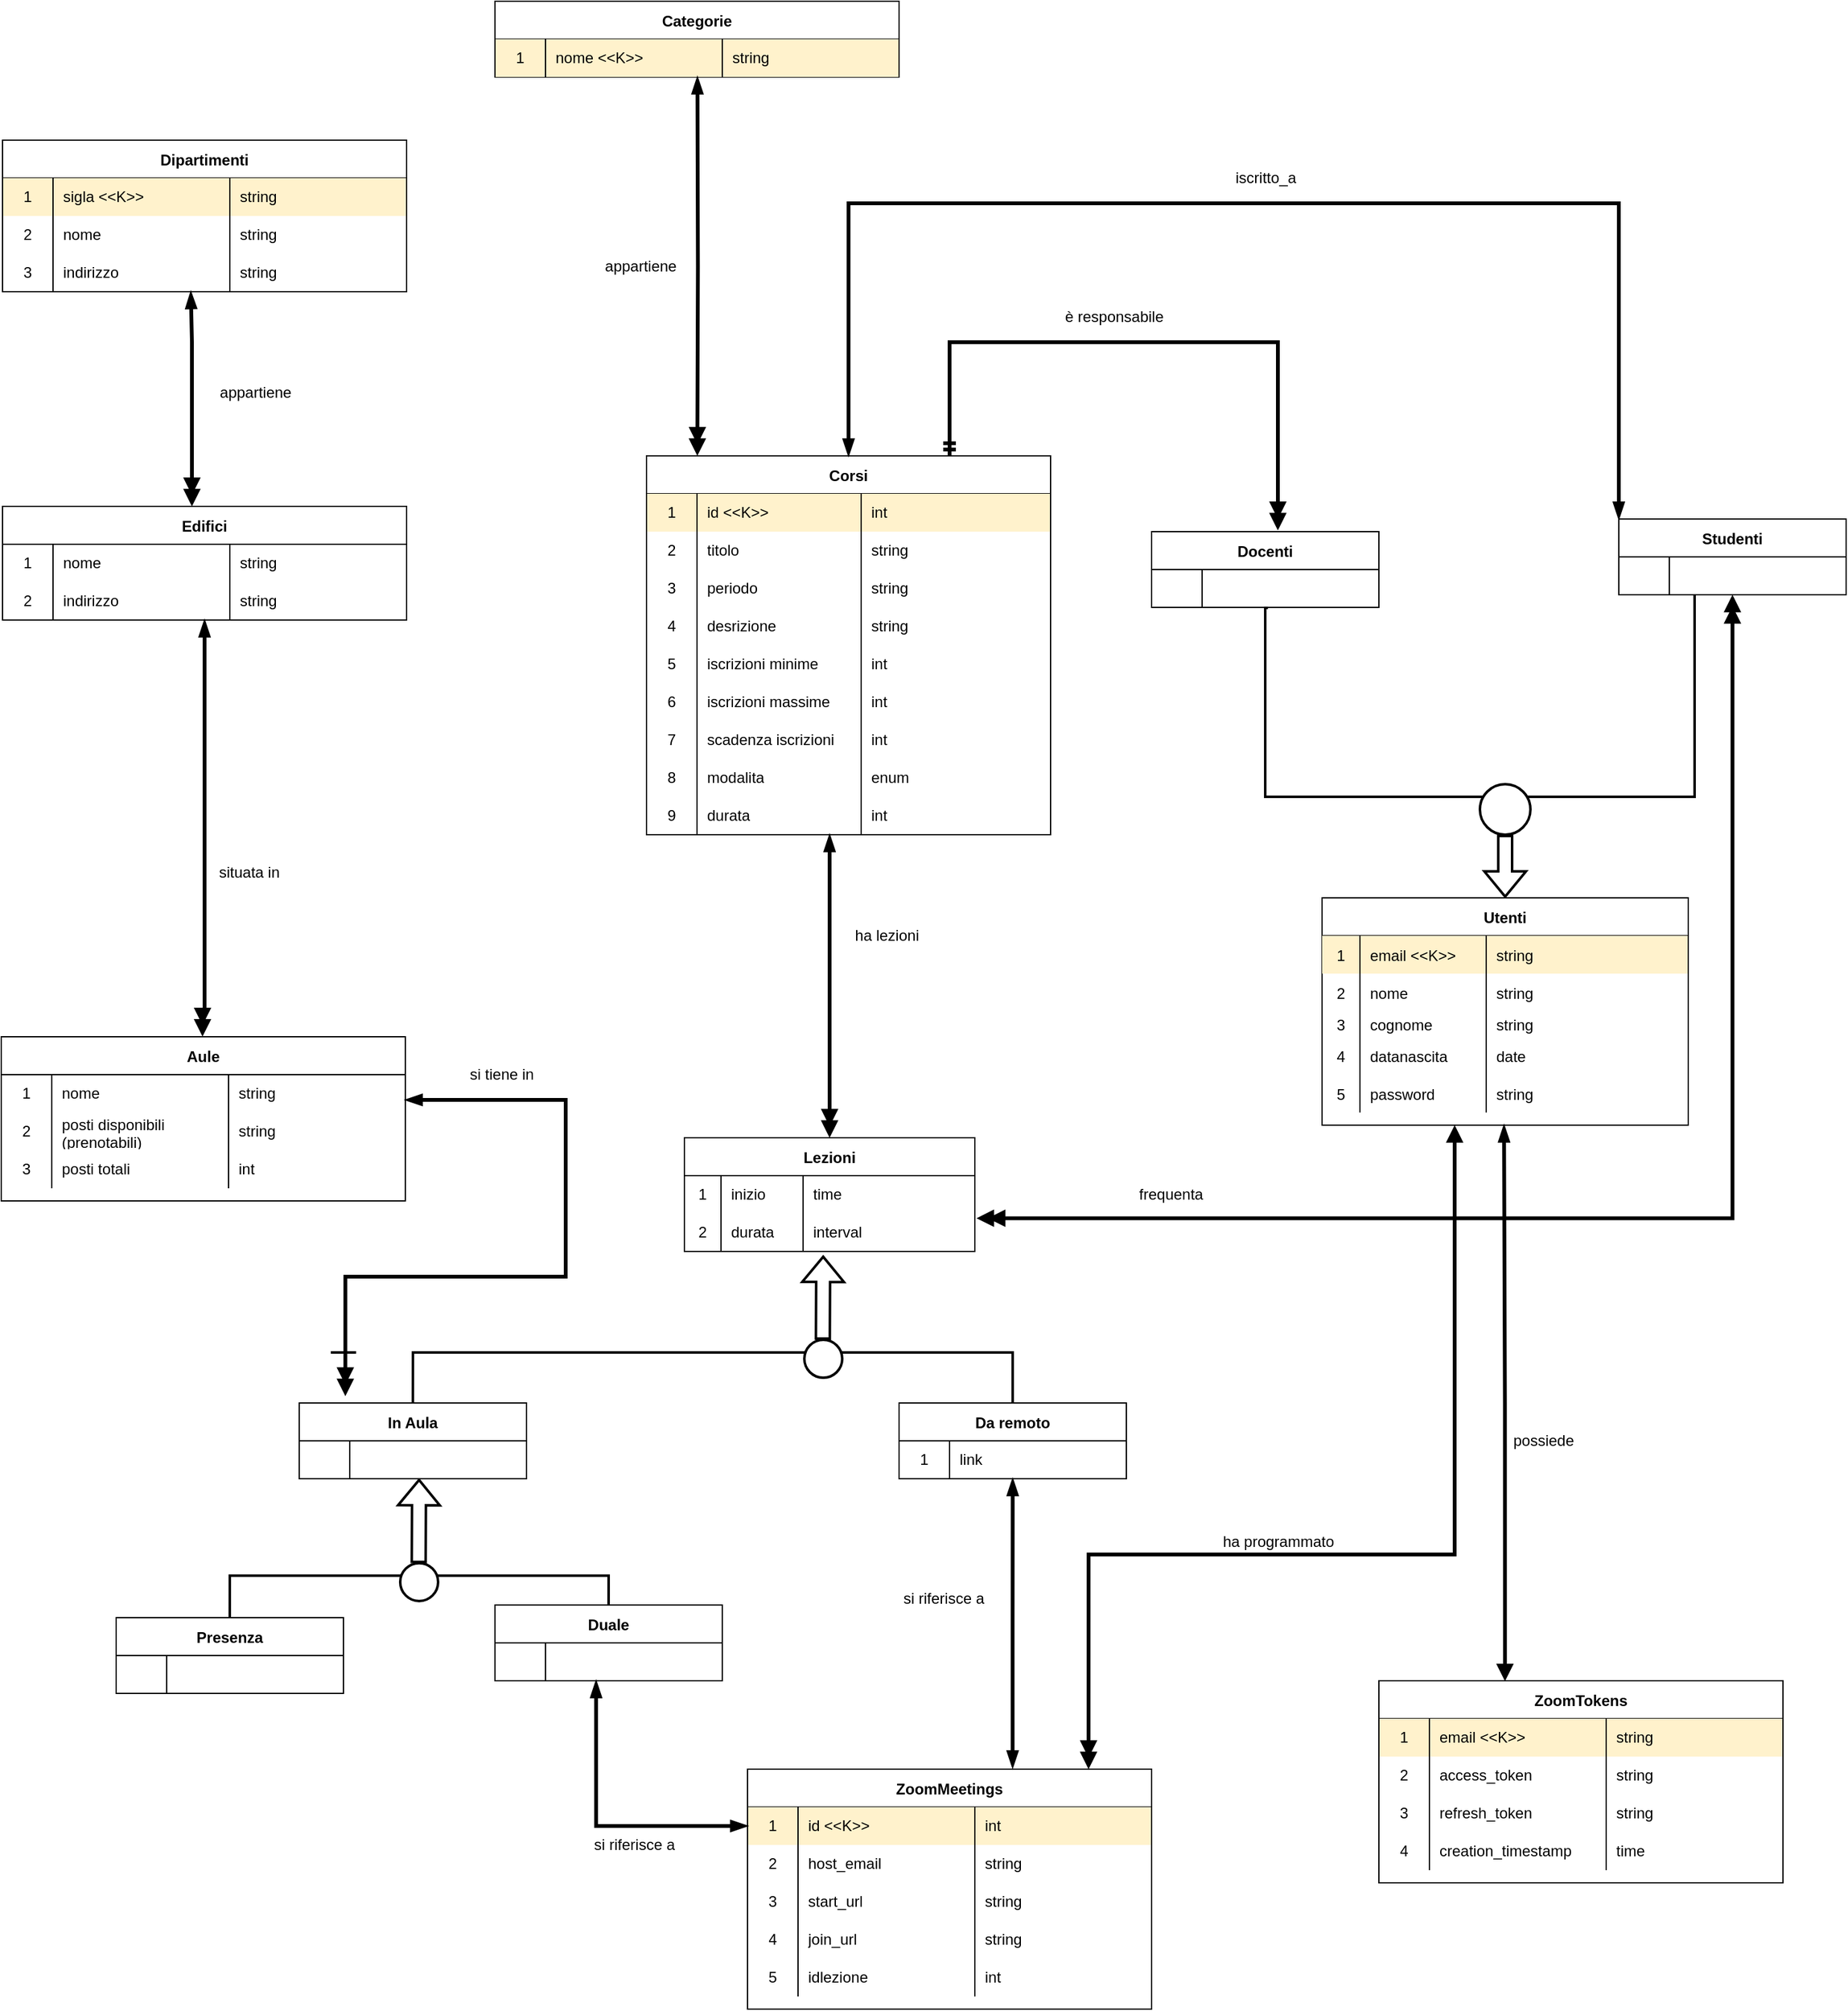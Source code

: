 <mxfile version="20.0.4" type="device"><diagram id="sHn2VulerhKdcEC-MWLO" name="Page-1"><mxGraphModel dx="4193" dy="1424" grid="1" gridSize="10" guides="1" tooltips="1" connect="1" arrows="1" fold="1" page="1" pageScale="1" pageWidth="1200" pageHeight="1920" background="#ffffff" math="0" shadow="0"><root><mxCell id="0"/><mxCell id="1" parent="0"/><mxCell id="sQAmFmhZPRP_wy3EQSLz-35" style="edgeStyle=orthogonalEdgeStyle;rounded=0;orthogonalLoop=1;jettySize=auto;html=1;exitX=0.512;exitY=1.013;exitDx=0;exitDy=0;entryX=0.338;entryY=1.008;entryDx=0;entryDy=0;endArrow=none;endFill=0;strokeWidth=2;exitPerimeter=0;entryPerimeter=0;" parent="1" source="sQAmFmhZPRP_wy3EQSLz-15" target="sQAmFmhZPRP_wy3EQSLz-25" edge="1"><mxGeometry relative="1" as="geometry"><Array as="points"><mxPoint x="500" y="540"/><mxPoint x="500" y="690"/><mxPoint x="840" y="690"/><mxPoint x="840" y="530"/></Array></mxGeometry></mxCell><mxCell id="sQAmFmhZPRP_wy3EQSLz-14" value="Docenti" style="shape=table;startSize=30;container=1;collapsible=0;childLayout=tableLayout;fixedRows=1;rowLines=0;fontStyle=1;" parent="1" vertex="1"><mxGeometry x="410" y="480" width="180" height="60" as="geometry"/></mxCell><mxCell id="sQAmFmhZPRP_wy3EQSLz-15" value="" style="shape=tableRow;horizontal=0;startSize=0;swimlaneHead=0;swimlaneBody=0;top=0;left=0;bottom=0;right=0;collapsible=0;dropTarget=0;fillColor=none;points=[[0,0.5],[1,0.5]];portConstraint=eastwest;" parent="sQAmFmhZPRP_wy3EQSLz-14" vertex="1"><mxGeometry y="30" width="180" height="30" as="geometry"/></mxCell><mxCell id="sQAmFmhZPRP_wy3EQSLz-16" value="" style="shape=partialRectangle;html=1;whiteSpace=wrap;connectable=0;fillColor=none;top=0;left=0;bottom=0;right=0;overflow=hidden;pointerEvents=1;" parent="sQAmFmhZPRP_wy3EQSLz-15" vertex="1"><mxGeometry width="40" height="30" as="geometry"><mxRectangle width="40" height="30" as="alternateBounds"/></mxGeometry></mxCell><mxCell id="sQAmFmhZPRP_wy3EQSLz-17" value="" style="shape=partialRectangle;html=1;whiteSpace=wrap;connectable=0;fillColor=none;top=0;left=0;bottom=0;right=0;align=left;spacingLeft=6;overflow=hidden;" parent="sQAmFmhZPRP_wy3EQSLz-15" vertex="1"><mxGeometry x="40" width="140" height="30" as="geometry"><mxRectangle width="140" height="30" as="alternateBounds"/></mxGeometry></mxCell><mxCell id="sQAmFmhZPRP_wy3EQSLz-104" style="edgeStyle=orthogonalEdgeStyle;rounded=0;orthogonalLoop=1;jettySize=auto;html=1;exitX=0.5;exitY=1;exitDx=0;exitDy=0;startArrow=doubleBlock;startFill=1;endArrow=doubleBlock;endFill=1;strokeWidth=3;entryX=1.006;entryY=0.123;entryDx=0;entryDy=0;entryPerimeter=0;" parent="1" source="sQAmFmhZPRP_wy3EQSLz-24" target="sQAmFmhZPRP_wy3EQSLz-41" edge="1"><mxGeometry relative="1" as="geometry"><mxPoint x="280" y="1023" as="targetPoint"/><Array as="points"><mxPoint x="870" y="1024"/></Array></mxGeometry></mxCell><mxCell id="sQAmFmhZPRP_wy3EQSLz-24" value="Studenti" style="shape=table;startSize=30;container=1;collapsible=0;childLayout=tableLayout;fixedRows=1;rowLines=0;fontStyle=1;" parent="1" vertex="1"><mxGeometry x="780" y="470" width="180" height="60" as="geometry"/></mxCell><mxCell id="sQAmFmhZPRP_wy3EQSLz-25" value="" style="shape=tableRow;horizontal=0;startSize=0;swimlaneHead=0;swimlaneBody=0;top=0;left=0;bottom=0;right=0;collapsible=0;dropTarget=0;fillColor=none;points=[[0,0.5],[1,0.5]];portConstraint=eastwest;" parent="sQAmFmhZPRP_wy3EQSLz-24" vertex="1"><mxGeometry y="30" width="180" height="30" as="geometry"/></mxCell><mxCell id="sQAmFmhZPRP_wy3EQSLz-26" value="" style="shape=partialRectangle;html=1;whiteSpace=wrap;connectable=0;fillColor=none;top=0;left=0;bottom=0;right=0;overflow=hidden;pointerEvents=1;" parent="sQAmFmhZPRP_wy3EQSLz-25" vertex="1"><mxGeometry width="40" height="30" as="geometry"><mxRectangle width="40" height="30" as="alternateBounds"/></mxGeometry></mxCell><mxCell id="sQAmFmhZPRP_wy3EQSLz-27" value="" style="shape=partialRectangle;html=1;whiteSpace=wrap;connectable=0;fillColor=none;top=0;left=0;bottom=0;right=0;align=left;spacingLeft=6;overflow=hidden;" parent="sQAmFmhZPRP_wy3EQSLz-25" vertex="1"><mxGeometry x="40" width="140" height="30" as="geometry"><mxRectangle width="140" height="30" as="alternateBounds"/></mxGeometry></mxCell><mxCell id="sQAmFmhZPRP_wy3EQSLz-34" value="" style="shape=flexArrow;endArrow=classic;html=1;rounded=0;entryX=0.5;entryY=0;entryDx=0;entryDy=0;exitX=0.5;exitY=1;exitDx=0;exitDy=0;strokeWidth=2;" parent="1" source="sQAmFmhZPRP_wy3EQSLz-36" edge="1"><mxGeometry width="50" height="50" relative="1" as="geometry"><mxPoint x="1060" y="600" as="sourcePoint"/><mxPoint x="690" y="770.0" as="targetPoint"/></mxGeometry></mxCell><mxCell id="sQAmFmhZPRP_wy3EQSLz-36" value="" style="ellipse;whiteSpace=wrap;html=1;aspect=fixed;strokeWidth=2;" parent="1" vertex="1"><mxGeometry x="670" y="680" width="40" height="40" as="geometry"/></mxCell><mxCell id="sQAmFmhZPRP_wy3EQSLz-57" style="edgeStyle=orthogonalEdgeStyle;rounded=0;orthogonalLoop=1;jettySize=auto;html=1;endArrow=doubleBlock;endFill=1;strokeWidth=3;startArrow=ERmandOne;startFill=0;exitX=0.75;exitY=0;exitDx=0;exitDy=0;" parent="1" source="sQAmFmhZPRP_wy3EQSLz-47" edge="1"><mxGeometry relative="1" as="geometry"><Array as="points"><mxPoint x="250" y="330"/><mxPoint x="510" y="330"/></Array><mxPoint x="250" y="400" as="sourcePoint"/><mxPoint x="510" y="479" as="targetPoint"/></mxGeometry></mxCell><mxCell id="sQAmFmhZPRP_wy3EQSLz-59" style="edgeStyle=orthogonalEdgeStyle;rounded=0;orthogonalLoop=1;jettySize=auto;html=1;exitX=0.5;exitY=0;exitDx=0;exitDy=0;startArrow=doubleBlock;startFill=1;endArrow=blockThin;endFill=1;strokeWidth=3;" parent="1" source="sQAmFmhZPRP_wy3EQSLz-37" target="BgBMR0__uQjjsZfcV39S-42" edge="1"><mxGeometry relative="1" as="geometry"><mxPoint x="160" y="730" as="targetPoint"/><Array as="points"><mxPoint x="155" y="720"/><mxPoint x="155" y="720"/></Array></mxGeometry></mxCell><mxCell id="sQAmFmhZPRP_wy3EQSLz-81" style="edgeStyle=orthogonalEdgeStyle;rounded=0;orthogonalLoop=1;jettySize=auto;html=1;exitX=0.203;exitY=-0.09;exitDx=0;exitDy=0;startArrow=doubleBlock;startFill=1;endArrow=blockThin;endFill=1;strokeWidth=3;exitPerimeter=0;" parent="1" source="sQAmFmhZPRP_wy3EQSLz-115" target="sQAmFmhZPRP_wy3EQSLz-60" edge="1"><mxGeometry relative="1" as="geometry"><mxPoint x="-930" y="660" as="sourcePoint"/><Array as="points"><mxPoint x="-228" y="1070"/><mxPoint x="-54" y="1070"/><mxPoint x="-54" y="930"/></Array></mxGeometry></mxCell><mxCell id="sQAmFmhZPRP_wy3EQSLz-37" value="Lezioni" style="shape=table;startSize=30;container=1;collapsible=0;childLayout=tableLayout;fixedRows=1;rowLines=0;fontStyle=1;" parent="1" vertex="1"><mxGeometry x="40" y="960" width="230" height="90" as="geometry"/></mxCell><mxCell id="sQAmFmhZPRP_wy3EQSLz-38" value="" style="shape=tableRow;horizontal=0;startSize=0;swimlaneHead=0;swimlaneBody=0;top=0;left=0;bottom=0;right=0;collapsible=0;dropTarget=0;fillColor=none;points=[[0,0.5],[1,0.5]];portConstraint=eastwest;" parent="sQAmFmhZPRP_wy3EQSLz-37" vertex="1"><mxGeometry y="30" width="230" height="30" as="geometry"/></mxCell><mxCell id="sQAmFmhZPRP_wy3EQSLz-39" value="1" style="shape=partialRectangle;html=1;whiteSpace=wrap;connectable=0;fillColor=none;top=0;left=0;bottom=0;right=0;overflow=hidden;pointerEvents=1;" parent="sQAmFmhZPRP_wy3EQSLz-38" vertex="1"><mxGeometry width="29" height="30" as="geometry"><mxRectangle width="29" height="30" as="alternateBounds"/></mxGeometry></mxCell><mxCell id="sQAmFmhZPRP_wy3EQSLz-40" value="inizio&lt;span style=&quot;white-space: pre;&quot;&gt;&#9;&lt;/span&gt;" style="shape=partialRectangle;html=1;whiteSpace=wrap;connectable=0;fillColor=none;top=0;left=0;bottom=0;right=0;align=left;spacingLeft=6;overflow=hidden;" parent="sQAmFmhZPRP_wy3EQSLz-38" vertex="1"><mxGeometry x="29" width="65" height="30" as="geometry"><mxRectangle width="65" height="30" as="alternateBounds"/></mxGeometry></mxCell><mxCell id="BgBMR0__uQjjsZfcV39S-61" value="time" style="shape=partialRectangle;html=1;whiteSpace=wrap;connectable=0;fillColor=none;top=0;left=0;bottom=0;right=0;align=left;spacingLeft=6;overflow=hidden;" parent="sQAmFmhZPRP_wy3EQSLz-38" vertex="1"><mxGeometry x="94" width="136" height="30" as="geometry"><mxRectangle width="136" height="30" as="alternateBounds"/></mxGeometry></mxCell><mxCell id="sQAmFmhZPRP_wy3EQSLz-41" value="" style="shape=tableRow;horizontal=0;startSize=0;swimlaneHead=0;swimlaneBody=0;top=0;left=0;bottom=0;right=0;collapsible=0;dropTarget=0;fillColor=none;points=[[0,0.5],[1,0.5]];portConstraint=eastwest;" parent="sQAmFmhZPRP_wy3EQSLz-37" vertex="1"><mxGeometry y="60" width="230" height="30" as="geometry"/></mxCell><mxCell id="sQAmFmhZPRP_wy3EQSLz-42" value="2" style="shape=partialRectangle;html=1;whiteSpace=wrap;connectable=0;fillColor=none;top=0;left=0;bottom=0;right=0;overflow=hidden;" parent="sQAmFmhZPRP_wy3EQSLz-41" vertex="1"><mxGeometry width="29" height="30" as="geometry"><mxRectangle width="29" height="30" as="alternateBounds"/></mxGeometry></mxCell><mxCell id="sQAmFmhZPRP_wy3EQSLz-43" value="durata" style="shape=partialRectangle;html=1;whiteSpace=wrap;connectable=0;fillColor=none;top=0;left=0;bottom=0;right=0;align=left;spacingLeft=6;overflow=hidden;" parent="sQAmFmhZPRP_wy3EQSLz-41" vertex="1"><mxGeometry x="29" width="65" height="30" as="geometry"><mxRectangle width="65" height="30" as="alternateBounds"/></mxGeometry></mxCell><mxCell id="BgBMR0__uQjjsZfcV39S-62" value="interval" style="shape=partialRectangle;html=1;whiteSpace=wrap;connectable=0;fillColor=none;top=0;left=0;bottom=0;right=0;align=left;spacingLeft=6;overflow=hidden;" parent="sQAmFmhZPRP_wy3EQSLz-41" vertex="1"><mxGeometry x="94" width="136" height="30" as="geometry"><mxRectangle width="136" height="30" as="alternateBounds"/></mxGeometry></mxCell><mxCell id="sQAmFmhZPRP_wy3EQSLz-47" value="Corsi" style="shape=table;startSize=30;container=1;collapsible=0;childLayout=tableLayout;fixedRows=1;rowLines=0;fontStyle=1;" parent="1" vertex="1"><mxGeometry x="10" y="420" width="320" height="300" as="geometry"/></mxCell><mxCell id="sQAmFmhZPRP_wy3EQSLz-153" style="shape=tableRow;horizontal=0;startSize=0;swimlaneHead=0;swimlaneBody=0;top=0;left=0;bottom=0;right=0;collapsible=0;dropTarget=0;fillColor=none;points=[[0,0.5],[1,0.5]];portConstraint=eastwest;" parent="sQAmFmhZPRP_wy3EQSLz-47" vertex="1"><mxGeometry y="30" width="320" height="30" as="geometry"/></mxCell><mxCell id="sQAmFmhZPRP_wy3EQSLz-154" value="1" style="shape=partialRectangle;html=1;whiteSpace=wrap;connectable=0;fillColor=#fff2cc;top=0;left=1;bottom=0;right=1;overflow=hidden;pointerEvents=1;strokeColor=#000000;" parent="sQAmFmhZPRP_wy3EQSLz-153" vertex="1"><mxGeometry width="40" height="30" as="geometry"><mxRectangle width="40" height="30" as="alternateBounds"/></mxGeometry></mxCell><mxCell id="sQAmFmhZPRP_wy3EQSLz-155" value="id &amp;lt;&amp;lt;K&amp;gt;&amp;gt;" style="shape=partialRectangle;html=1;whiteSpace=wrap;connectable=0;fillColor=#fff2cc;top=0;left=1;bottom=0;right=1;align=left;spacingLeft=6;overflow=hidden;strokeColor=#000000;" parent="sQAmFmhZPRP_wy3EQSLz-153" vertex="1"><mxGeometry x="40" width="130" height="30" as="geometry"><mxRectangle width="130" height="30" as="alternateBounds"/></mxGeometry></mxCell><mxCell id="BgBMR0__uQjjsZfcV39S-34" value="int" style="shape=partialRectangle;html=1;whiteSpace=wrap;connectable=0;fillColor=#fff2cc;top=0;left=1;bottom=0;right=1;align=left;spacingLeft=6;overflow=hidden;strokeColor=#000000;" parent="sQAmFmhZPRP_wy3EQSLz-153" vertex="1"><mxGeometry x="170" width="150" height="30" as="geometry"><mxRectangle width="150" height="30" as="alternateBounds"/></mxGeometry></mxCell><mxCell id="sQAmFmhZPRP_wy3EQSLz-48" value="" style="shape=tableRow;horizontal=0;startSize=0;swimlaneHead=0;swimlaneBody=0;top=0;left=0;bottom=0;right=0;collapsible=0;dropTarget=0;fillColor=none;points=[[0,0.5],[1,0.5]];portConstraint=eastwest;" parent="sQAmFmhZPRP_wy3EQSLz-47" vertex="1"><mxGeometry y="60" width="320" height="30" as="geometry"/></mxCell><mxCell id="sQAmFmhZPRP_wy3EQSLz-49" value="2" style="shape=partialRectangle;html=1;whiteSpace=wrap;connectable=0;fillColor=none;top=0;left=0;bottom=0;right=0;overflow=hidden;pointerEvents=1;" parent="sQAmFmhZPRP_wy3EQSLz-48" vertex="1"><mxGeometry width="40" height="30" as="geometry"><mxRectangle width="40" height="30" as="alternateBounds"/></mxGeometry></mxCell><mxCell id="sQAmFmhZPRP_wy3EQSLz-50" value="titolo" style="shape=partialRectangle;html=1;whiteSpace=wrap;connectable=0;fillColor=none;top=0;left=0;bottom=0;right=0;align=left;spacingLeft=6;overflow=hidden;" parent="sQAmFmhZPRP_wy3EQSLz-48" vertex="1"><mxGeometry x="40" width="130" height="30" as="geometry"><mxRectangle width="130" height="30" as="alternateBounds"/></mxGeometry></mxCell><mxCell id="BgBMR0__uQjjsZfcV39S-35" value="string" style="shape=partialRectangle;html=1;whiteSpace=wrap;connectable=0;fillColor=none;top=0;left=0;bottom=0;right=0;align=left;spacingLeft=6;overflow=hidden;" parent="sQAmFmhZPRP_wy3EQSLz-48" vertex="1"><mxGeometry x="170" width="150" height="30" as="geometry"><mxRectangle width="150" height="30" as="alternateBounds"/></mxGeometry></mxCell><mxCell id="sQAmFmhZPRP_wy3EQSLz-51" value="" style="shape=tableRow;horizontal=0;startSize=0;swimlaneHead=0;swimlaneBody=0;top=0;left=0;bottom=0;right=0;collapsible=0;dropTarget=0;fillColor=none;points=[[0,0.5],[1,0.5]];portConstraint=eastwest;" parent="sQAmFmhZPRP_wy3EQSLz-47" vertex="1"><mxGeometry y="90" width="320" height="30" as="geometry"/></mxCell><mxCell id="sQAmFmhZPRP_wy3EQSLz-52" value="3" style="shape=partialRectangle;html=1;whiteSpace=wrap;connectable=0;fillColor=none;top=0;left=0;bottom=0;right=0;overflow=hidden;" parent="sQAmFmhZPRP_wy3EQSLz-51" vertex="1"><mxGeometry width="40" height="30" as="geometry"><mxRectangle width="40" height="30" as="alternateBounds"/></mxGeometry></mxCell><mxCell id="sQAmFmhZPRP_wy3EQSLz-53" value="periodo" style="shape=partialRectangle;html=1;whiteSpace=wrap;connectable=0;fillColor=none;top=0;left=0;bottom=0;right=0;align=left;spacingLeft=6;overflow=hidden;" parent="sQAmFmhZPRP_wy3EQSLz-51" vertex="1"><mxGeometry x="40" width="130" height="30" as="geometry"><mxRectangle width="130" height="30" as="alternateBounds"/></mxGeometry></mxCell><mxCell id="BgBMR0__uQjjsZfcV39S-36" value="string" style="shape=partialRectangle;html=1;whiteSpace=wrap;connectable=0;fillColor=none;top=0;left=0;bottom=0;right=0;align=left;spacingLeft=6;overflow=hidden;" parent="sQAmFmhZPRP_wy3EQSLz-51" vertex="1"><mxGeometry x="170" width="150" height="30" as="geometry"><mxRectangle width="150" height="30" as="alternateBounds"/></mxGeometry></mxCell><mxCell id="sQAmFmhZPRP_wy3EQSLz-54" value="" style="shape=tableRow;horizontal=0;startSize=0;swimlaneHead=0;swimlaneBody=0;top=0;left=0;bottom=0;right=0;collapsible=0;dropTarget=0;fillColor=none;points=[[0,0.5],[1,0.5]];portConstraint=eastwest;" parent="sQAmFmhZPRP_wy3EQSLz-47" vertex="1"><mxGeometry y="120" width="320" height="30" as="geometry"/></mxCell><mxCell id="sQAmFmhZPRP_wy3EQSLz-55" value="4" style="shape=partialRectangle;html=1;whiteSpace=wrap;connectable=0;fillColor=none;top=0;left=0;bottom=0;right=0;overflow=hidden;" parent="sQAmFmhZPRP_wy3EQSLz-54" vertex="1"><mxGeometry width="40" height="30" as="geometry"><mxRectangle width="40" height="30" as="alternateBounds"/></mxGeometry></mxCell><mxCell id="sQAmFmhZPRP_wy3EQSLz-56" value="desrizione" style="shape=partialRectangle;html=1;whiteSpace=wrap;connectable=0;fillColor=none;top=0;left=0;bottom=0;right=0;align=left;spacingLeft=6;overflow=hidden;" parent="sQAmFmhZPRP_wy3EQSLz-54" vertex="1"><mxGeometry x="40" width="130" height="30" as="geometry"><mxRectangle width="130" height="30" as="alternateBounds"/></mxGeometry></mxCell><mxCell id="BgBMR0__uQjjsZfcV39S-37" value="string" style="shape=partialRectangle;html=1;whiteSpace=wrap;connectable=0;fillColor=none;top=0;left=0;bottom=0;right=0;align=left;spacingLeft=6;overflow=hidden;" parent="sQAmFmhZPRP_wy3EQSLz-54" vertex="1"><mxGeometry x="170" width="150" height="30" as="geometry"><mxRectangle width="150" height="30" as="alternateBounds"/></mxGeometry></mxCell><mxCell id="sQAmFmhZPRP_wy3EQSLz-147" style="shape=tableRow;horizontal=0;startSize=0;swimlaneHead=0;swimlaneBody=0;top=0;left=0;bottom=0;right=0;collapsible=0;dropTarget=0;fillColor=none;points=[[0,0.5],[1,0.5]];portConstraint=eastwest;" parent="sQAmFmhZPRP_wy3EQSLz-47" vertex="1"><mxGeometry y="150" width="320" height="30" as="geometry"/></mxCell><mxCell id="sQAmFmhZPRP_wy3EQSLz-148" value="5" style="shape=partialRectangle;html=1;whiteSpace=wrap;connectable=0;fillColor=none;top=0;left=0;bottom=0;right=0;overflow=hidden;" parent="sQAmFmhZPRP_wy3EQSLz-147" vertex="1"><mxGeometry width="40" height="30" as="geometry"><mxRectangle width="40" height="30" as="alternateBounds"/></mxGeometry></mxCell><mxCell id="sQAmFmhZPRP_wy3EQSLz-149" value="iscrizioni minime" style="shape=partialRectangle;html=1;whiteSpace=wrap;connectable=0;fillColor=none;top=0;left=0;bottom=0;right=0;align=left;spacingLeft=6;overflow=hidden;" parent="sQAmFmhZPRP_wy3EQSLz-147" vertex="1"><mxGeometry x="40" width="130" height="30" as="geometry"><mxRectangle width="130" height="30" as="alternateBounds"/></mxGeometry></mxCell><mxCell id="BgBMR0__uQjjsZfcV39S-38" value="int" style="shape=partialRectangle;html=1;whiteSpace=wrap;connectable=0;fillColor=none;top=0;left=0;bottom=0;right=0;align=left;spacingLeft=6;overflow=hidden;" parent="sQAmFmhZPRP_wy3EQSLz-147" vertex="1"><mxGeometry x="170" width="150" height="30" as="geometry"><mxRectangle width="150" height="30" as="alternateBounds"/></mxGeometry></mxCell><mxCell id="BgBMR0__uQjjsZfcV39S-22" style="shape=tableRow;horizontal=0;startSize=0;swimlaneHead=0;swimlaneBody=0;top=0;left=0;bottom=0;right=0;collapsible=0;dropTarget=0;fillColor=none;points=[[0,0.5],[1,0.5]];portConstraint=eastwest;" parent="sQAmFmhZPRP_wy3EQSLz-47" vertex="1"><mxGeometry y="180" width="320" height="30" as="geometry"/></mxCell><mxCell id="BgBMR0__uQjjsZfcV39S-23" value="6" style="shape=partialRectangle;html=1;whiteSpace=wrap;connectable=0;fillColor=none;top=0;left=0;bottom=0;right=0;overflow=hidden;" parent="BgBMR0__uQjjsZfcV39S-22" vertex="1"><mxGeometry width="40" height="30" as="geometry"><mxRectangle width="40" height="30" as="alternateBounds"/></mxGeometry></mxCell><mxCell id="BgBMR0__uQjjsZfcV39S-24" value="iscrizioni massime" style="shape=partialRectangle;html=1;whiteSpace=wrap;connectable=0;fillColor=none;top=0;left=0;bottom=0;right=0;align=left;spacingLeft=6;overflow=hidden;" parent="BgBMR0__uQjjsZfcV39S-22" vertex="1"><mxGeometry x="40" width="130" height="30" as="geometry"><mxRectangle width="130" height="30" as="alternateBounds"/></mxGeometry></mxCell><mxCell id="BgBMR0__uQjjsZfcV39S-39" value="int" style="shape=partialRectangle;html=1;whiteSpace=wrap;connectable=0;fillColor=none;top=0;left=0;bottom=0;right=0;align=left;spacingLeft=6;overflow=hidden;" parent="BgBMR0__uQjjsZfcV39S-22" vertex="1"><mxGeometry x="170" width="150" height="30" as="geometry"><mxRectangle width="150" height="30" as="alternateBounds"/></mxGeometry></mxCell><mxCell id="BgBMR0__uQjjsZfcV39S-25" style="shape=tableRow;horizontal=0;startSize=0;swimlaneHead=0;swimlaneBody=0;top=0;left=0;bottom=0;right=0;collapsible=0;dropTarget=0;fillColor=none;points=[[0,0.5],[1,0.5]];portConstraint=eastwest;" parent="sQAmFmhZPRP_wy3EQSLz-47" vertex="1"><mxGeometry y="210" width="320" height="30" as="geometry"/></mxCell><mxCell id="BgBMR0__uQjjsZfcV39S-26" value="7" style="shape=partialRectangle;html=1;whiteSpace=wrap;connectable=0;fillColor=none;top=0;left=0;bottom=0;right=0;overflow=hidden;" parent="BgBMR0__uQjjsZfcV39S-25" vertex="1"><mxGeometry width="40" height="30" as="geometry"><mxRectangle width="40" height="30" as="alternateBounds"/></mxGeometry></mxCell><mxCell id="BgBMR0__uQjjsZfcV39S-27" value="scadenza iscrizioni" style="shape=partialRectangle;html=1;whiteSpace=wrap;connectable=0;fillColor=none;top=0;left=0;bottom=0;right=0;align=left;spacingLeft=6;overflow=hidden;" parent="BgBMR0__uQjjsZfcV39S-25" vertex="1"><mxGeometry x="40" width="130" height="30" as="geometry"><mxRectangle width="130" height="30" as="alternateBounds"/></mxGeometry></mxCell><mxCell id="BgBMR0__uQjjsZfcV39S-40" value="int" style="shape=partialRectangle;html=1;whiteSpace=wrap;connectable=0;fillColor=none;top=0;left=0;bottom=0;right=0;align=left;spacingLeft=6;overflow=hidden;" parent="BgBMR0__uQjjsZfcV39S-25" vertex="1"><mxGeometry x="170" width="150" height="30" as="geometry"><mxRectangle width="150" height="30" as="alternateBounds"/></mxGeometry></mxCell><mxCell id="BgBMR0__uQjjsZfcV39S-28" style="shape=tableRow;horizontal=0;startSize=0;swimlaneHead=0;swimlaneBody=0;top=0;left=0;bottom=0;right=0;collapsible=0;dropTarget=0;fillColor=none;points=[[0,0.5],[1,0.5]];portConstraint=eastwest;" parent="sQAmFmhZPRP_wy3EQSLz-47" vertex="1"><mxGeometry y="240" width="320" height="30" as="geometry"/></mxCell><mxCell id="BgBMR0__uQjjsZfcV39S-29" value="8" style="shape=partialRectangle;html=1;whiteSpace=wrap;connectable=0;fillColor=none;top=0;left=0;bottom=0;right=0;overflow=hidden;" parent="BgBMR0__uQjjsZfcV39S-28" vertex="1"><mxGeometry width="40" height="30" as="geometry"><mxRectangle width="40" height="30" as="alternateBounds"/></mxGeometry></mxCell><mxCell id="BgBMR0__uQjjsZfcV39S-30" value="modalita" style="shape=partialRectangle;html=1;whiteSpace=wrap;connectable=0;fillColor=none;top=0;left=0;bottom=0;right=0;align=left;spacingLeft=6;overflow=hidden;" parent="BgBMR0__uQjjsZfcV39S-28" vertex="1"><mxGeometry x="40" width="130" height="30" as="geometry"><mxRectangle width="130" height="30" as="alternateBounds"/></mxGeometry></mxCell><mxCell id="BgBMR0__uQjjsZfcV39S-41" value="enum" style="shape=partialRectangle;html=1;whiteSpace=wrap;connectable=0;fillColor=none;top=0;left=0;bottom=0;right=0;align=left;spacingLeft=6;overflow=hidden;" parent="BgBMR0__uQjjsZfcV39S-28" vertex="1"><mxGeometry x="170" width="150" height="30" as="geometry"><mxRectangle width="150" height="30" as="alternateBounds"/></mxGeometry></mxCell><mxCell id="BgBMR0__uQjjsZfcV39S-42" style="shape=tableRow;horizontal=0;startSize=0;swimlaneHead=0;swimlaneBody=0;top=0;left=0;bottom=0;right=0;collapsible=0;dropTarget=0;fillColor=none;points=[[0,0.5],[1,0.5]];portConstraint=eastwest;" parent="sQAmFmhZPRP_wy3EQSLz-47" vertex="1"><mxGeometry y="270" width="320" height="30" as="geometry"/></mxCell><mxCell id="BgBMR0__uQjjsZfcV39S-43" value="9" style="shape=partialRectangle;html=1;whiteSpace=wrap;connectable=0;fillColor=none;top=0;left=0;bottom=0;right=0;overflow=hidden;" parent="BgBMR0__uQjjsZfcV39S-42" vertex="1"><mxGeometry width="40" height="30" as="geometry"><mxRectangle width="40" height="30" as="alternateBounds"/></mxGeometry></mxCell><mxCell id="BgBMR0__uQjjsZfcV39S-44" value="durata" style="shape=partialRectangle;html=1;whiteSpace=wrap;connectable=0;fillColor=none;top=0;left=0;bottom=0;right=0;align=left;spacingLeft=6;overflow=hidden;" parent="BgBMR0__uQjjsZfcV39S-42" vertex="1"><mxGeometry x="40" width="130" height="30" as="geometry"><mxRectangle width="130" height="30" as="alternateBounds"/></mxGeometry></mxCell><mxCell id="BgBMR0__uQjjsZfcV39S-45" value="int" style="shape=partialRectangle;html=1;whiteSpace=wrap;connectable=0;fillColor=none;top=0;left=0;bottom=0;right=0;align=left;spacingLeft=6;overflow=hidden;" parent="BgBMR0__uQjjsZfcV39S-42" vertex="1"><mxGeometry x="170" width="150" height="30" as="geometry"><mxRectangle width="150" height="30" as="alternateBounds"/></mxGeometry></mxCell><mxCell id="sQAmFmhZPRP_wy3EQSLz-80" style="edgeStyle=orthogonalEdgeStyle;rounded=0;orthogonalLoop=1;jettySize=auto;html=1;entryX=0.5;entryY=1;entryDx=0;entryDy=0;startArrow=doubleBlock;startFill=1;endArrow=blockThin;endFill=1;strokeWidth=3;exitX=0.498;exitY=-0.001;exitDx=0;exitDy=0;exitPerimeter=0;" parent="1" source="sQAmFmhZPRP_wy3EQSLz-60" target="sQAmFmhZPRP_wy3EQSLz-70" edge="1"><mxGeometry relative="1" as="geometry"><Array as="points"><mxPoint x="-342" y="860"/><mxPoint x="-340" y="860"/></Array><mxPoint x="-330" y="870" as="sourcePoint"/></mxGeometry></mxCell><mxCell id="sQAmFmhZPRP_wy3EQSLz-60" value="Aule" style="shape=table;startSize=30;container=1;collapsible=0;childLayout=tableLayout;fixedRows=1;rowLines=0;fontStyle=1;" parent="1" vertex="1"><mxGeometry x="-501" y="880" width="320" height="130" as="geometry"/></mxCell><mxCell id="sQAmFmhZPRP_wy3EQSLz-61" value="" style="shape=tableRow;horizontal=0;startSize=0;swimlaneHead=0;swimlaneBody=0;top=0;left=0;bottom=0;right=0;collapsible=0;dropTarget=0;fillColor=none;points=[[0,0.5],[1,0.5]];portConstraint=eastwest;" parent="sQAmFmhZPRP_wy3EQSLz-60" vertex="1"><mxGeometry y="30" width="320" height="30" as="geometry"/></mxCell><mxCell id="sQAmFmhZPRP_wy3EQSLz-62" value="1" style="shape=partialRectangle;html=1;whiteSpace=wrap;connectable=0;fillColor=none;top=0;left=0;bottom=0;right=0;overflow=hidden;pointerEvents=1;" parent="sQAmFmhZPRP_wy3EQSLz-61" vertex="1"><mxGeometry width="40" height="30" as="geometry"><mxRectangle width="40" height="30" as="alternateBounds"/></mxGeometry></mxCell><mxCell id="sQAmFmhZPRP_wy3EQSLz-63" value="nome&lt;span style=&quot;white-space: pre;&quot;&gt;&#9;&lt;/span&gt;" style="shape=partialRectangle;html=1;whiteSpace=wrap;connectable=0;fillColor=none;top=0;left=0;bottom=0;right=0;align=left;spacingLeft=6;overflow=hidden;" parent="sQAmFmhZPRP_wy3EQSLz-61" vertex="1"><mxGeometry x="40" width="140" height="30" as="geometry"><mxRectangle width="140" height="30" as="alternateBounds"/></mxGeometry></mxCell><mxCell id="BgBMR0__uQjjsZfcV39S-64" value="string" style="shape=partialRectangle;html=1;whiteSpace=wrap;connectable=0;fillColor=none;top=0;left=0;bottom=0;right=0;align=left;spacingLeft=6;overflow=hidden;" parent="sQAmFmhZPRP_wy3EQSLz-61" vertex="1"><mxGeometry x="180" width="140" height="30" as="geometry"><mxRectangle width="140" height="30" as="alternateBounds"/></mxGeometry></mxCell><mxCell id="sQAmFmhZPRP_wy3EQSLz-64" value="" style="shape=tableRow;horizontal=0;startSize=0;swimlaneHead=0;swimlaneBody=0;top=0;left=0;bottom=0;right=0;collapsible=0;dropTarget=0;fillColor=none;points=[[0,0.5],[1,0.5]];portConstraint=eastwest;" parent="sQAmFmhZPRP_wy3EQSLz-60" vertex="1"><mxGeometry y="60" width="320" height="30" as="geometry"/></mxCell><mxCell id="sQAmFmhZPRP_wy3EQSLz-65" value="2" style="shape=partialRectangle;html=1;whiteSpace=wrap;connectable=0;fillColor=none;top=0;left=0;bottom=0;right=0;overflow=hidden;" parent="sQAmFmhZPRP_wy3EQSLz-64" vertex="1"><mxGeometry width="40" height="30" as="geometry"><mxRectangle width="40" height="30" as="alternateBounds"/></mxGeometry></mxCell><mxCell id="sQAmFmhZPRP_wy3EQSLz-66" value="posti disponibili (prenotabili)" style="shape=partialRectangle;html=1;whiteSpace=wrap;connectable=0;fillColor=none;top=0;left=0;bottom=0;right=0;align=left;spacingLeft=6;overflow=hidden;" parent="sQAmFmhZPRP_wy3EQSLz-64" vertex="1"><mxGeometry x="40" width="140" height="30" as="geometry"><mxRectangle width="140" height="30" as="alternateBounds"/></mxGeometry></mxCell><mxCell id="BgBMR0__uQjjsZfcV39S-65" value="string" style="shape=partialRectangle;html=1;whiteSpace=wrap;connectable=0;fillColor=none;top=0;left=0;bottom=0;right=0;align=left;spacingLeft=6;overflow=hidden;" parent="sQAmFmhZPRP_wy3EQSLz-64" vertex="1"><mxGeometry x="180" width="140" height="30" as="geometry"><mxRectangle width="140" height="30" as="alternateBounds"/></mxGeometry></mxCell><mxCell id="sQAmFmhZPRP_wy3EQSLz-67" value="" style="shape=tableRow;horizontal=0;startSize=0;swimlaneHead=0;swimlaneBody=0;top=0;left=0;bottom=0;right=0;collapsible=0;dropTarget=0;fillColor=none;points=[[0,0.5],[1,0.5]];portConstraint=eastwest;" parent="sQAmFmhZPRP_wy3EQSLz-60" vertex="1"><mxGeometry y="90" width="320" height="30" as="geometry"/></mxCell><mxCell id="sQAmFmhZPRP_wy3EQSLz-68" value="3" style="shape=partialRectangle;html=1;whiteSpace=wrap;connectable=0;fillColor=none;top=0;left=0;bottom=0;right=0;overflow=hidden;" parent="sQAmFmhZPRP_wy3EQSLz-67" vertex="1"><mxGeometry width="40" height="30" as="geometry"><mxRectangle width="40" height="30" as="alternateBounds"/></mxGeometry></mxCell><mxCell id="sQAmFmhZPRP_wy3EQSLz-69" value="posti totali" style="shape=partialRectangle;html=1;whiteSpace=wrap;connectable=0;fillColor=none;top=0;left=0;bottom=0;right=0;align=left;spacingLeft=6;overflow=hidden;" parent="sQAmFmhZPRP_wy3EQSLz-67" vertex="1"><mxGeometry x="40" width="140" height="30" as="geometry"><mxRectangle width="140" height="30" as="alternateBounds"/></mxGeometry></mxCell><mxCell id="BgBMR0__uQjjsZfcV39S-66" value="int" style="shape=partialRectangle;html=1;whiteSpace=wrap;connectable=0;fillColor=none;top=0;left=0;bottom=0;right=0;align=left;spacingLeft=6;overflow=hidden;" parent="sQAmFmhZPRP_wy3EQSLz-67" vertex="1"><mxGeometry x="180" width="140" height="30" as="geometry"><mxRectangle width="140" height="30" as="alternateBounds"/></mxGeometry></mxCell><mxCell id="sQAmFmhZPRP_wy3EQSLz-70" value="Edifici" style="shape=table;startSize=30;container=1;collapsible=0;childLayout=tableLayout;fixedRows=1;rowLines=0;fontStyle=1;" parent="1" vertex="1"><mxGeometry x="-500" y="460" width="320" height="90" as="geometry"/></mxCell><mxCell id="sQAmFmhZPRP_wy3EQSLz-71" value="" style="shape=tableRow;horizontal=0;startSize=0;swimlaneHead=0;swimlaneBody=0;top=0;left=0;bottom=0;right=0;collapsible=0;dropTarget=0;fillColor=none;points=[[0,0.5],[1,0.5]];portConstraint=eastwest;" parent="sQAmFmhZPRP_wy3EQSLz-70" vertex="1"><mxGeometry y="30" width="320" height="30" as="geometry"/></mxCell><mxCell id="sQAmFmhZPRP_wy3EQSLz-72" value="1" style="shape=partialRectangle;html=1;whiteSpace=wrap;connectable=0;fillColor=none;top=0;left=0;bottom=0;right=0;overflow=hidden;pointerEvents=1;" parent="sQAmFmhZPRP_wy3EQSLz-71" vertex="1"><mxGeometry width="40" height="30" as="geometry"><mxRectangle width="40" height="30" as="alternateBounds"/></mxGeometry></mxCell><mxCell id="sQAmFmhZPRP_wy3EQSLz-73" value="nome&lt;span style=&quot;white-space: pre;&quot;&gt;&#9;&lt;/span&gt;" style="shape=partialRectangle;html=1;whiteSpace=wrap;connectable=0;fillColor=none;top=0;left=0;bottom=0;right=0;align=left;spacingLeft=6;overflow=hidden;" parent="sQAmFmhZPRP_wy3EQSLz-71" vertex="1"><mxGeometry x="40" width="140" height="30" as="geometry"><mxRectangle width="140" height="30" as="alternateBounds"/></mxGeometry></mxCell><mxCell id="BgBMR0__uQjjsZfcV39S-68" value="string" style="shape=partialRectangle;html=1;whiteSpace=wrap;connectable=0;fillColor=none;top=0;left=0;bottom=0;right=0;align=left;spacingLeft=6;overflow=hidden;" parent="sQAmFmhZPRP_wy3EQSLz-71" vertex="1"><mxGeometry x="180" width="140" height="30" as="geometry"><mxRectangle width="140" height="30" as="alternateBounds"/></mxGeometry></mxCell><mxCell id="sQAmFmhZPRP_wy3EQSLz-74" value="" style="shape=tableRow;horizontal=0;startSize=0;swimlaneHead=0;swimlaneBody=0;top=0;left=0;bottom=0;right=0;collapsible=0;dropTarget=0;fillColor=none;points=[[0,0.5],[1,0.5]];portConstraint=eastwest;" parent="sQAmFmhZPRP_wy3EQSLz-70" vertex="1"><mxGeometry y="60" width="320" height="30" as="geometry"/></mxCell><mxCell id="sQAmFmhZPRP_wy3EQSLz-75" value="2" style="shape=partialRectangle;html=1;whiteSpace=wrap;connectable=0;fillColor=none;top=0;left=0;bottom=0;right=0;overflow=hidden;" parent="sQAmFmhZPRP_wy3EQSLz-74" vertex="1"><mxGeometry width="40" height="30" as="geometry"><mxRectangle width="40" height="30" as="alternateBounds"/></mxGeometry></mxCell><mxCell id="sQAmFmhZPRP_wy3EQSLz-76" value="indirizzo" style="shape=partialRectangle;html=1;whiteSpace=wrap;connectable=0;fillColor=none;top=0;left=0;bottom=0;right=0;align=left;spacingLeft=6;overflow=hidden;" parent="sQAmFmhZPRP_wy3EQSLz-74" vertex="1"><mxGeometry x="40" width="140" height="30" as="geometry"><mxRectangle width="140" height="30" as="alternateBounds"/></mxGeometry></mxCell><mxCell id="BgBMR0__uQjjsZfcV39S-69" value="string" style="shape=partialRectangle;html=1;whiteSpace=wrap;connectable=0;fillColor=none;top=0;left=0;bottom=0;right=0;align=left;spacingLeft=6;overflow=hidden;" parent="sQAmFmhZPRP_wy3EQSLz-74" vertex="1"><mxGeometry x="180" width="140" height="30" as="geometry"><mxRectangle width="140" height="30" as="alternateBounds"/></mxGeometry></mxCell><mxCell id="sQAmFmhZPRP_wy3EQSLz-93" style="edgeStyle=orthogonalEdgeStyle;rounded=0;orthogonalLoop=1;jettySize=auto;html=1;exitX=0.5;exitY=0;exitDx=0;exitDy=0;entryX=0;entryY=0;entryDx=0;entryDy=0;startArrow=blockThin;startFill=1;endArrow=blockThin;endFill=1;strokeWidth=3;" parent="1" source="sQAmFmhZPRP_wy3EQSLz-47" target="sQAmFmhZPRP_wy3EQSLz-24" edge="1"><mxGeometry relative="1" as="geometry"><mxPoint x="570" y="470" as="sourcePoint"/><Array as="points"><mxPoint x="170" y="220"/><mxPoint x="780" y="220"/></Array></mxGeometry></mxCell><mxCell id="sQAmFmhZPRP_wy3EQSLz-106" value="iscritto_a" style="text;html=1;align=center;verticalAlign=middle;resizable=0;points=[];autosize=1;strokeColor=none;fillColor=none;" parent="1" vertex="1"><mxGeometry x="470" y="190" width="60" height="20" as="geometry"/></mxCell><mxCell id="sQAmFmhZPRP_wy3EQSLz-110" value="situata in" style="text;html=1;align=center;verticalAlign=middle;resizable=0;points=[];autosize=1;strokeColor=none;fillColor=none;" parent="1" vertex="1"><mxGeometry x="-335" y="740" width="60" height="20" as="geometry"/></mxCell><mxCell id="sQAmFmhZPRP_wy3EQSLz-111" value="è responsabile" style="text;html=1;align=center;verticalAlign=middle;resizable=0;points=[];autosize=1;strokeColor=none;fillColor=none;" parent="1" vertex="1"><mxGeometry x="330" y="295" width="100" height="30" as="geometry"/></mxCell><mxCell id="sQAmFmhZPRP_wy3EQSLz-114" value="si tiene in" style="text;html=1;align=center;verticalAlign=middle;resizable=0;points=[];autosize=1;strokeColor=none;fillColor=none;" parent="1" vertex="1"><mxGeometry x="-140" y="900" width="70" height="20" as="geometry"/></mxCell><mxCell id="sQAmFmhZPRP_wy3EQSLz-135" style="edgeStyle=orthogonalEdgeStyle;rounded=0;orthogonalLoop=1;jettySize=auto;html=1;exitX=0.5;exitY=0;exitDx=0;exitDy=0;entryX=0.5;entryY=0;entryDx=0;entryDy=0;startArrow=none;startFill=0;endArrow=none;endFill=0;strokeWidth=2;" parent="1" source="sQAmFmhZPRP_wy3EQSLz-115" target="sQAmFmhZPRP_wy3EQSLz-125" edge="1"><mxGeometry relative="1" as="geometry"><Array as="points"><mxPoint x="-175" y="1130"/><mxPoint x="300" y="1130"/></Array></mxGeometry></mxCell><mxCell id="sQAmFmhZPRP_wy3EQSLz-115" value="In Aula" style="shape=table;startSize=30;container=1;collapsible=0;childLayout=tableLayout;fixedRows=1;rowLines=0;fontStyle=1;" parent="1" vertex="1"><mxGeometry x="-265.05" y="1170" width="180" height="60" as="geometry"/></mxCell><mxCell id="sQAmFmhZPRP_wy3EQSLz-159" style="shape=tableRow;horizontal=0;startSize=0;swimlaneHead=0;swimlaneBody=0;top=0;left=0;bottom=0;right=0;collapsible=0;dropTarget=0;fillColor=none;points=[[0,0.5],[1,0.5]];portConstraint=eastwest;" parent="sQAmFmhZPRP_wy3EQSLz-115" vertex="1"><mxGeometry y="30" width="180" height="30" as="geometry"/></mxCell><mxCell id="sQAmFmhZPRP_wy3EQSLz-160" value="" style="shape=partialRectangle;html=1;whiteSpace=wrap;connectable=0;fillColor=none;top=0;left=0;bottom=0;right=0;overflow=hidden;pointerEvents=1;" parent="sQAmFmhZPRP_wy3EQSLz-159" vertex="1"><mxGeometry width="40" height="30" as="geometry"><mxRectangle width="40" height="30" as="alternateBounds"/></mxGeometry></mxCell><mxCell id="sQAmFmhZPRP_wy3EQSLz-161" value="" style="shape=partialRectangle;html=1;whiteSpace=wrap;connectable=0;fillColor=none;top=0;left=0;bottom=0;right=0;align=left;spacingLeft=6;overflow=hidden;" parent="sQAmFmhZPRP_wy3EQSLz-159" vertex="1"><mxGeometry x="40" width="140" height="30" as="geometry"><mxRectangle width="140" height="30" as="alternateBounds"/></mxGeometry></mxCell><mxCell id="sQAmFmhZPRP_wy3EQSLz-125" value="Da remoto" style="shape=table;startSize=30;container=1;collapsible=0;childLayout=tableLayout;fixedRows=1;rowLines=0;fontStyle=1;" parent="1" vertex="1"><mxGeometry x="210" y="1170" width="180" height="60" as="geometry"/></mxCell><mxCell id="sQAmFmhZPRP_wy3EQSLz-156" style="shape=tableRow;horizontal=0;startSize=0;swimlaneHead=0;swimlaneBody=0;top=0;left=0;bottom=0;right=0;collapsible=0;dropTarget=0;fillColor=none;points=[[0,0.5],[1,0.5]];portConstraint=eastwest;" parent="sQAmFmhZPRP_wy3EQSLz-125" vertex="1"><mxGeometry y="30" width="180" height="30" as="geometry"/></mxCell><mxCell id="sQAmFmhZPRP_wy3EQSLz-157" value="1" style="shape=partialRectangle;html=1;whiteSpace=wrap;connectable=0;fillColor=none;top=0;left=0;bottom=0;right=0;overflow=hidden;pointerEvents=1;" parent="sQAmFmhZPRP_wy3EQSLz-156" vertex="1"><mxGeometry width="40" height="30" as="geometry"><mxRectangle width="40" height="30" as="alternateBounds"/></mxGeometry></mxCell><mxCell id="sQAmFmhZPRP_wy3EQSLz-158" value="link" style="shape=partialRectangle;html=1;whiteSpace=wrap;connectable=0;fillColor=none;top=0;left=0;bottom=0;right=0;align=left;spacingLeft=6;overflow=hidden;" parent="sQAmFmhZPRP_wy3EQSLz-156" vertex="1"><mxGeometry x="40" width="140" height="30" as="geometry"><mxRectangle width="140" height="30" as="alternateBounds"/></mxGeometry></mxCell><mxCell id="sQAmFmhZPRP_wy3EQSLz-137" value="" style="ellipse;whiteSpace=wrap;html=1;aspect=fixed;strokeWidth=2;" parent="1" vertex="1"><mxGeometry x="135" y="1120" width="30" height="30" as="geometry"/></mxCell><mxCell id="sQAmFmhZPRP_wy3EQSLz-166" value="ha lezioni" style="text;html=1;align=center;verticalAlign=middle;resizable=0;points=[];autosize=1;strokeColor=none;fillColor=none;" parent="1" vertex="1"><mxGeometry x="165" y="790" width="70" height="20" as="geometry"/></mxCell><mxCell id="BgBMR0__uQjjsZfcV39S-1" value="Utenti" style="shape=table;startSize=30;container=1;collapsible=1;childLayout=tableLayout;fixedRows=1;rowLines=0;fontStyle=1;align=center;resizeLast=1;" parent="1" vertex="1"><mxGeometry x="545" y="770" width="290" height="180" as="geometry"/></mxCell><mxCell id="BgBMR0__uQjjsZfcV39S-2" value="" style="shape=tableRow;horizontal=0;startSize=0;swimlaneHead=0;swimlaneBody=0;fillColor=none;collapsible=0;dropTarget=0;points=[[0,0.5],[1,0.5]];portConstraint=eastwest;top=0;left=0;right=0;bottom=0;" parent="BgBMR0__uQjjsZfcV39S-1" vertex="1"><mxGeometry y="30" width="290" height="30" as="geometry"/></mxCell><mxCell id="BgBMR0__uQjjsZfcV39S-3" value="1" style="shape=partialRectangle;connectable=0;fillColor=#fff2cc;top=0;left=0;bottom=0;right=1;editable=1;overflow=hidden;strokeColor=#000000;perimeterSpacing=1;strokeWidth=1;" parent="BgBMR0__uQjjsZfcV39S-2" vertex="1"><mxGeometry width="30" height="30" as="geometry"><mxRectangle width="30" height="30" as="alternateBounds"/></mxGeometry></mxCell><mxCell id="BgBMR0__uQjjsZfcV39S-4" value="email &lt;&lt;K&gt;&gt;   " style="shape=partialRectangle;connectable=0;fillColor=#fff2cc;top=0;left=1;bottom=0;right=1;align=left;spacingLeft=6;overflow=hidden;strokeColor=#000000;perimeterSpacing=1;strokeWidth=1;" parent="BgBMR0__uQjjsZfcV39S-2" vertex="1"><mxGeometry x="30" width="100" height="30" as="geometry"><mxRectangle width="100" height="30" as="alternateBounds"/></mxGeometry></mxCell><mxCell id="BgBMR0__uQjjsZfcV39S-5" value="string    " style="shape=partialRectangle;connectable=0;fillColor=#fff2cc;top=0;left=1;bottom=0;right=1;align=left;spacingLeft=6;overflow=hidden;strokeColor=#000000;strokeWidth=1;perimeterSpacing=0;" parent="BgBMR0__uQjjsZfcV39S-2" vertex="1"><mxGeometry x="130" width="160" height="30" as="geometry"><mxRectangle width="160" height="30" as="alternateBounds"/></mxGeometry></mxCell><mxCell id="BgBMR0__uQjjsZfcV39S-6" value="" style="shape=tableRow;horizontal=0;startSize=0;swimlaneHead=0;swimlaneBody=0;fillColor=none;collapsible=0;dropTarget=0;points=[[0,0.5],[1,0.5]];portConstraint=eastwest;top=0;left=0;right=0;bottom=0;" parent="BgBMR0__uQjjsZfcV39S-1" vertex="1"><mxGeometry y="60" width="290" height="30" as="geometry"/></mxCell><mxCell id="BgBMR0__uQjjsZfcV39S-7" value="2" style="shape=partialRectangle;connectable=0;fillColor=none;top=0;left=0;bottom=0;right=0;editable=1;overflow=hidden;" parent="BgBMR0__uQjjsZfcV39S-6" vertex="1"><mxGeometry width="30" height="30" as="geometry"><mxRectangle width="30" height="30" as="alternateBounds"/></mxGeometry></mxCell><mxCell id="BgBMR0__uQjjsZfcV39S-8" value="nome" style="shape=partialRectangle;connectable=0;fillColor=none;top=0;left=0;bottom=0;right=0;align=left;spacingLeft=6;overflow=hidden;" parent="BgBMR0__uQjjsZfcV39S-6" vertex="1"><mxGeometry x="30" width="100" height="30" as="geometry"><mxRectangle width="100" height="30" as="alternateBounds"/></mxGeometry></mxCell><mxCell id="BgBMR0__uQjjsZfcV39S-9" value="string" style="shape=partialRectangle;connectable=0;fillColor=none;top=0;left=0;bottom=0;right=0;align=left;spacingLeft=6;overflow=hidden;" parent="BgBMR0__uQjjsZfcV39S-6" vertex="1"><mxGeometry x="130" width="160" height="30" as="geometry"><mxRectangle width="160" height="30" as="alternateBounds"/></mxGeometry></mxCell><mxCell id="BgBMR0__uQjjsZfcV39S-10" style="shape=tableRow;horizontal=0;startSize=0;swimlaneHead=0;swimlaneBody=0;fillColor=none;collapsible=0;dropTarget=0;points=[[0,0.5],[1,0.5]];portConstraint=eastwest;top=0;left=0;right=0;bottom=0;" parent="BgBMR0__uQjjsZfcV39S-1" vertex="1"><mxGeometry y="90" width="290" height="20" as="geometry"/></mxCell><mxCell id="BgBMR0__uQjjsZfcV39S-11" value="3" style="shape=partialRectangle;connectable=0;fillColor=none;top=0;left=0;bottom=0;right=0;editable=1;overflow=hidden;" parent="BgBMR0__uQjjsZfcV39S-10" vertex="1"><mxGeometry width="30" height="20" as="geometry"><mxRectangle width="30" height="20" as="alternateBounds"/></mxGeometry></mxCell><mxCell id="BgBMR0__uQjjsZfcV39S-12" value="cognome" style="shape=partialRectangle;connectable=0;fillColor=none;top=0;left=0;bottom=0;right=0;align=left;spacingLeft=6;overflow=hidden;" parent="BgBMR0__uQjjsZfcV39S-10" vertex="1"><mxGeometry x="30" width="100" height="20" as="geometry"><mxRectangle width="100" height="20" as="alternateBounds"/></mxGeometry></mxCell><mxCell id="BgBMR0__uQjjsZfcV39S-13" value="string" style="shape=partialRectangle;connectable=0;fillColor=none;top=0;left=0;bottom=0;right=0;align=left;spacingLeft=6;overflow=hidden;" parent="BgBMR0__uQjjsZfcV39S-10" vertex="1"><mxGeometry x="130" width="160" height="20" as="geometry"><mxRectangle width="160" height="20" as="alternateBounds"/></mxGeometry></mxCell><mxCell id="BgBMR0__uQjjsZfcV39S-14" style="shape=tableRow;horizontal=0;startSize=0;swimlaneHead=0;swimlaneBody=0;fillColor=none;collapsible=0;dropTarget=0;points=[[0,0.5],[1,0.5]];portConstraint=eastwest;top=0;left=0;right=0;bottom=0;" parent="BgBMR0__uQjjsZfcV39S-1" vertex="1"><mxGeometry y="110" width="290" height="30" as="geometry"/></mxCell><mxCell id="BgBMR0__uQjjsZfcV39S-15" value="4" style="shape=partialRectangle;connectable=0;fillColor=none;top=0;left=0;bottom=0;right=0;editable=1;overflow=hidden;" parent="BgBMR0__uQjjsZfcV39S-14" vertex="1"><mxGeometry width="30" height="30" as="geometry"><mxRectangle width="30" height="30" as="alternateBounds"/></mxGeometry></mxCell><mxCell id="BgBMR0__uQjjsZfcV39S-16" value="datanascita" style="shape=partialRectangle;connectable=0;fillColor=none;top=0;left=0;bottom=0;right=0;align=left;spacingLeft=6;overflow=hidden;" parent="BgBMR0__uQjjsZfcV39S-14" vertex="1"><mxGeometry x="30" width="100" height="30" as="geometry"><mxRectangle width="100" height="30" as="alternateBounds"/></mxGeometry></mxCell><mxCell id="BgBMR0__uQjjsZfcV39S-17" value="date" style="shape=partialRectangle;connectable=0;fillColor=none;top=0;left=0;bottom=0;right=0;align=left;spacingLeft=6;overflow=hidden;" parent="BgBMR0__uQjjsZfcV39S-14" vertex="1"><mxGeometry x="130" width="160" height="30" as="geometry"><mxRectangle width="160" height="30" as="alternateBounds"/></mxGeometry></mxCell><mxCell id="BgBMR0__uQjjsZfcV39S-18" style="shape=tableRow;horizontal=0;startSize=0;swimlaneHead=0;swimlaneBody=0;fillColor=none;collapsible=0;dropTarget=0;points=[[0,0.5],[1,0.5]];portConstraint=eastwest;top=0;left=0;right=0;bottom=0;" parent="BgBMR0__uQjjsZfcV39S-1" vertex="1"><mxGeometry y="140" width="290" height="30" as="geometry"/></mxCell><mxCell id="BgBMR0__uQjjsZfcV39S-19" value="5" style="shape=partialRectangle;connectable=0;fillColor=none;top=0;left=0;bottom=0;right=0;editable=1;overflow=hidden;" parent="BgBMR0__uQjjsZfcV39S-18" vertex="1"><mxGeometry width="30" height="30" as="geometry"><mxRectangle width="30" height="30" as="alternateBounds"/></mxGeometry></mxCell><mxCell id="BgBMR0__uQjjsZfcV39S-20" value="password" style="shape=partialRectangle;connectable=0;fillColor=none;top=0;left=0;bottom=0;right=0;align=left;spacingLeft=6;overflow=hidden;" parent="BgBMR0__uQjjsZfcV39S-18" vertex="1"><mxGeometry x="30" width="100" height="30" as="geometry"><mxRectangle width="100" height="30" as="alternateBounds"/></mxGeometry></mxCell><mxCell id="BgBMR0__uQjjsZfcV39S-21" value="string" style="shape=partialRectangle;connectable=0;fillColor=none;top=0;left=0;bottom=0;right=0;align=left;spacingLeft=6;overflow=hidden;" parent="BgBMR0__uQjjsZfcV39S-18" vertex="1"><mxGeometry x="130" width="160" height="30" as="geometry"><mxRectangle width="160" height="30" as="alternateBounds"/></mxGeometry></mxCell><mxCell id="BgBMR0__uQjjsZfcV39S-71" value="Dipartimenti" style="shape=table;startSize=30;container=1;collapsible=0;childLayout=tableLayout;fixedRows=1;rowLines=0;fontStyle=1;" parent="1" vertex="1"><mxGeometry x="-500" y="170" width="320" height="120.0" as="geometry"/></mxCell><mxCell id="BgBMR0__uQjjsZfcV39S-72" value="" style="shape=tableRow;horizontal=0;startSize=0;swimlaneHead=0;swimlaneBody=0;top=0;left=0;bottom=0;right=0;collapsible=0;dropTarget=0;fillColor=none;points=[[0,0.5],[1,0.5]];portConstraint=eastwest;" parent="BgBMR0__uQjjsZfcV39S-71" vertex="1"><mxGeometry y="30" width="320" height="30" as="geometry"/></mxCell><mxCell id="BgBMR0__uQjjsZfcV39S-73" value="1" style="shape=partialRectangle;html=1;whiteSpace=wrap;connectable=0;fillColor=#fff2cc;top=0;left=1;bottom=0;right=1;overflow=hidden;pointerEvents=1;strokeColor=#000000;" parent="BgBMR0__uQjjsZfcV39S-72" vertex="1"><mxGeometry width="40" height="30" as="geometry"><mxRectangle width="40" height="30" as="alternateBounds"/></mxGeometry></mxCell><mxCell id="BgBMR0__uQjjsZfcV39S-74" value="sigla &amp;lt;&amp;lt;K&amp;gt;&amp;gt;" style="shape=partialRectangle;html=1;whiteSpace=wrap;connectable=0;fillColor=#fff2cc;top=0;left=1;bottom=0;right=1;align=left;spacingLeft=6;overflow=hidden;strokeColor=#000000;" parent="BgBMR0__uQjjsZfcV39S-72" vertex="1"><mxGeometry x="40" width="140" height="30" as="geometry"><mxRectangle width="140" height="30" as="alternateBounds"/></mxGeometry></mxCell><mxCell id="BgBMR0__uQjjsZfcV39S-75" value="string" style="shape=partialRectangle;html=1;whiteSpace=wrap;connectable=0;fillColor=#fff2cc;top=0;left=1;bottom=0;right=1;align=left;spacingLeft=6;overflow=hidden;strokeColor=#000000;" parent="BgBMR0__uQjjsZfcV39S-72" vertex="1"><mxGeometry x="180" width="140" height="30" as="geometry"><mxRectangle width="140" height="30" as="alternateBounds"/></mxGeometry></mxCell><mxCell id="BgBMR0__uQjjsZfcV39S-76" value="" style="shape=tableRow;horizontal=0;startSize=0;swimlaneHead=0;swimlaneBody=0;top=0;left=0;bottom=0;right=0;collapsible=0;dropTarget=0;fillColor=none;points=[[0,0.5],[1,0.5]];portConstraint=eastwest;" parent="BgBMR0__uQjjsZfcV39S-71" vertex="1"><mxGeometry y="60" width="320" height="30" as="geometry"/></mxCell><mxCell id="BgBMR0__uQjjsZfcV39S-77" value="2" style="shape=partialRectangle;html=1;whiteSpace=wrap;connectable=0;fillColor=none;top=0;left=0;bottom=0;right=0;overflow=hidden;" parent="BgBMR0__uQjjsZfcV39S-76" vertex="1"><mxGeometry width="40" height="30" as="geometry"><mxRectangle width="40" height="30" as="alternateBounds"/></mxGeometry></mxCell><mxCell id="BgBMR0__uQjjsZfcV39S-78" value="nome" style="shape=partialRectangle;html=1;whiteSpace=wrap;connectable=0;fillColor=none;top=0;left=0;bottom=0;right=0;align=left;spacingLeft=6;overflow=hidden;" parent="BgBMR0__uQjjsZfcV39S-76" vertex="1"><mxGeometry x="40" width="140" height="30" as="geometry"><mxRectangle width="140" height="30" as="alternateBounds"/></mxGeometry></mxCell><mxCell id="BgBMR0__uQjjsZfcV39S-79" value="string" style="shape=partialRectangle;html=1;whiteSpace=wrap;connectable=0;fillColor=none;top=0;left=0;bottom=0;right=0;align=left;spacingLeft=6;overflow=hidden;" parent="BgBMR0__uQjjsZfcV39S-76" vertex="1"><mxGeometry x="180" width="140" height="30" as="geometry"><mxRectangle width="140" height="30" as="alternateBounds"/></mxGeometry></mxCell><mxCell id="BgBMR0__uQjjsZfcV39S-80" value="" style="shape=tableRow;horizontal=0;startSize=0;swimlaneHead=0;swimlaneBody=0;top=0;left=0;bottom=0;right=0;collapsible=0;dropTarget=0;fillColor=none;points=[[0,0.5],[1,0.5]];portConstraint=eastwest;" parent="BgBMR0__uQjjsZfcV39S-71" vertex="1"><mxGeometry y="90" width="320" height="30" as="geometry"/></mxCell><mxCell id="BgBMR0__uQjjsZfcV39S-81" value="3" style="shape=partialRectangle;html=1;whiteSpace=wrap;connectable=0;fillColor=none;top=0;left=0;bottom=0;right=0;overflow=hidden;" parent="BgBMR0__uQjjsZfcV39S-80" vertex="1"><mxGeometry width="40" height="30" as="geometry"><mxRectangle width="40" height="30" as="alternateBounds"/></mxGeometry></mxCell><mxCell id="BgBMR0__uQjjsZfcV39S-82" value="indirizzo" style="shape=partialRectangle;html=1;whiteSpace=wrap;connectable=0;fillColor=none;top=0;left=0;bottom=0;right=0;align=left;spacingLeft=6;overflow=hidden;" parent="BgBMR0__uQjjsZfcV39S-80" vertex="1"><mxGeometry x="40" width="140" height="30" as="geometry"><mxRectangle width="140" height="30" as="alternateBounds"/></mxGeometry></mxCell><mxCell id="BgBMR0__uQjjsZfcV39S-83" value="string" style="shape=partialRectangle;html=1;whiteSpace=wrap;connectable=0;fillColor=none;top=0;left=0;bottom=0;right=0;align=left;spacingLeft=6;overflow=hidden;" parent="BgBMR0__uQjjsZfcV39S-80" vertex="1"><mxGeometry x="180" width="140" height="30" as="geometry"><mxRectangle width="140" height="30" as="alternateBounds"/></mxGeometry></mxCell><mxCell id="BgBMR0__uQjjsZfcV39S-84" style="edgeStyle=orthogonalEdgeStyle;rounded=0;orthogonalLoop=1;jettySize=auto;html=1;startArrow=doubleBlock;startFill=1;endArrow=blockThin;endFill=1;strokeWidth=3;entryX=0.466;entryY=1;entryDx=0;entryDy=0;entryPerimeter=0;" parent="1" target="BgBMR0__uQjjsZfcV39S-80" edge="1"><mxGeometry relative="1" as="geometry"><Array as="points"><mxPoint x="-350" y="330"/><mxPoint x="-351" y="330"/></Array><mxPoint x="-350" y="460" as="sourcePoint"/><mxPoint x="-330" y="320" as="targetPoint"/></mxGeometry></mxCell><mxCell id="BgBMR0__uQjjsZfcV39S-85" value="appartiene" style="text;html=1;align=center;verticalAlign=middle;resizable=0;points=[];autosize=1;strokeColor=none;fillColor=none;" parent="1" vertex="1"><mxGeometry x="-335" y="360" width="70" height="20" as="geometry"/></mxCell><mxCell id="gjtib7dN-uDKjKRyECQc-1" value="Categorie" style="shape=table;startSize=30;container=1;collapsible=0;childLayout=tableLayout;fixedRows=1;rowLines=0;fontStyle=1;" parent="1" vertex="1"><mxGeometry x="-110" y="60" width="320" height="60.0" as="geometry"/></mxCell><mxCell id="gjtib7dN-uDKjKRyECQc-2" value="" style="shape=tableRow;horizontal=0;startSize=0;swimlaneHead=0;swimlaneBody=0;top=0;left=0;bottom=0;right=0;collapsible=0;dropTarget=0;fillColor=none;points=[[0,0.5],[1,0.5]];portConstraint=eastwest;" parent="gjtib7dN-uDKjKRyECQc-1" vertex="1"><mxGeometry y="30" width="320" height="30" as="geometry"/></mxCell><mxCell id="gjtib7dN-uDKjKRyECQc-3" value="1" style="shape=partialRectangle;html=1;whiteSpace=wrap;connectable=0;fillColor=#fff2cc;top=0;left=1;bottom=0;right=1;overflow=hidden;pointerEvents=1;strokeColor=#000000;" parent="gjtib7dN-uDKjKRyECQc-2" vertex="1"><mxGeometry width="40" height="30" as="geometry"><mxRectangle width="40" height="30" as="alternateBounds"/></mxGeometry></mxCell><mxCell id="gjtib7dN-uDKjKRyECQc-4" value="nome &amp;lt;&amp;lt;K&amp;gt;&amp;gt;" style="shape=partialRectangle;html=1;whiteSpace=wrap;connectable=0;fillColor=#fff2cc;top=0;left=1;bottom=0;right=1;align=left;spacingLeft=6;overflow=hidden;strokeColor=#000000;" parent="gjtib7dN-uDKjKRyECQc-2" vertex="1"><mxGeometry x="40" width="140" height="30" as="geometry"><mxRectangle width="140" height="30" as="alternateBounds"/></mxGeometry></mxCell><mxCell id="gjtib7dN-uDKjKRyECQc-5" value="string" style="shape=partialRectangle;html=1;whiteSpace=wrap;connectable=0;fillColor=#fff2cc;top=0;left=1;bottom=0;right=1;align=left;spacingLeft=6;overflow=hidden;strokeColor=#000000;" parent="gjtib7dN-uDKjKRyECQc-2" vertex="1"><mxGeometry x="180" width="140" height="30" as="geometry"><mxRectangle width="140" height="30" as="alternateBounds"/></mxGeometry></mxCell><mxCell id="gjtib7dN-uDKjKRyECQc-14" style="edgeStyle=orthogonalEdgeStyle;rounded=0;orthogonalLoop=1;jettySize=auto;html=1;startArrow=doubleBlock;startFill=1;endArrow=blockThin;endFill=1;strokeWidth=3;entryX=0.501;entryY=1;entryDx=0;entryDy=0;entryPerimeter=0;" parent="1" target="gjtib7dN-uDKjKRyECQc-2" edge="1"><mxGeometry relative="1" as="geometry"><Array as="points"/><mxPoint x="50.23" y="420.0" as="sourcePoint"/><mxPoint x="40" y="140" as="targetPoint"/></mxGeometry></mxCell><mxCell id="gjtib7dN-uDKjKRyECQc-15" value="appartiene" style="text;html=1;align=center;verticalAlign=middle;resizable=0;points=[];autosize=1;strokeColor=none;fillColor=none;" parent="1" vertex="1"><mxGeometry x="-30" y="260" width="70" height="20" as="geometry"/></mxCell><mxCell id="gjtib7dN-uDKjKRyECQc-16" value="frequenta" style="text;html=1;align=center;verticalAlign=middle;resizable=0;points=[];autosize=1;strokeColor=none;fillColor=none;" parent="1" vertex="1"><mxGeometry x="390" y="990" width="70" height="30" as="geometry"/></mxCell><mxCell id="9ZpH78aQyczEV9UcoJOu-1" value="ZoomTokens" style="shape=table;startSize=30;container=1;collapsible=0;childLayout=tableLayout;fixedRows=1;rowLines=0;fontStyle=1;" parent="1" vertex="1"><mxGeometry x="590" y="1390" width="320" height="160" as="geometry"/></mxCell><mxCell id="9ZpH78aQyczEV9UcoJOu-2" value="" style="shape=tableRow;horizontal=0;startSize=0;swimlaneHead=0;swimlaneBody=0;top=0;left=0;bottom=0;right=0;collapsible=0;dropTarget=0;fillColor=none;points=[[0,0.5],[1,0.5]];portConstraint=eastwest;" parent="9ZpH78aQyczEV9UcoJOu-1" vertex="1"><mxGeometry y="30" width="320" height="30" as="geometry"/></mxCell><mxCell id="9ZpH78aQyczEV9UcoJOu-3" value="1" style="shape=partialRectangle;html=1;whiteSpace=wrap;connectable=0;fillColor=#fff2cc;top=0;left=1;bottom=0;right=1;overflow=hidden;pointerEvents=1;strokeColor=#000000;" parent="9ZpH78aQyczEV9UcoJOu-2" vertex="1"><mxGeometry width="40" height="30" as="geometry"><mxRectangle width="40" height="30" as="alternateBounds"/></mxGeometry></mxCell><mxCell id="9ZpH78aQyczEV9UcoJOu-4" value="email&amp;nbsp;&lt;span style=&quot;&quot;&gt;&amp;lt;&amp;lt;K&amp;gt;&amp;gt;&amp;nbsp;&lt;/span&gt;" style="shape=partialRectangle;html=1;whiteSpace=wrap;connectable=0;fillColor=#fff2cc;top=0;left=1;bottom=0;right=1;align=left;spacingLeft=6;overflow=hidden;strokeColor=#000000;" parent="9ZpH78aQyczEV9UcoJOu-2" vertex="1"><mxGeometry x="40" width="140" height="30" as="geometry"><mxRectangle width="140" height="30" as="alternateBounds"/></mxGeometry></mxCell><mxCell id="9ZpH78aQyczEV9UcoJOu-5" value="string" style="shape=partialRectangle;html=1;whiteSpace=wrap;connectable=0;fillColor=#fff2cc;top=0;left=1;bottom=0;right=1;align=left;spacingLeft=6;overflow=hidden;strokeColor=#000000;" parent="9ZpH78aQyczEV9UcoJOu-2" vertex="1"><mxGeometry x="180" width="140" height="30" as="geometry"><mxRectangle width="140" height="30" as="alternateBounds"/></mxGeometry></mxCell><mxCell id="9ZpH78aQyczEV9UcoJOu-6" value="" style="shape=tableRow;horizontal=0;startSize=0;swimlaneHead=0;swimlaneBody=0;top=0;left=0;bottom=0;right=0;collapsible=0;dropTarget=0;fillColor=none;points=[[0,0.5],[1,0.5]];portConstraint=eastwest;" parent="9ZpH78aQyczEV9UcoJOu-1" vertex="1"><mxGeometry y="60" width="320" height="30" as="geometry"/></mxCell><mxCell id="9ZpH78aQyczEV9UcoJOu-7" value="2" style="shape=partialRectangle;html=1;whiteSpace=wrap;connectable=0;fillColor=none;top=0;left=0;bottom=0;right=0;overflow=hidden;" parent="9ZpH78aQyczEV9UcoJOu-6" vertex="1"><mxGeometry width="40" height="30" as="geometry"><mxRectangle width="40" height="30" as="alternateBounds"/></mxGeometry></mxCell><mxCell id="9ZpH78aQyczEV9UcoJOu-8" value="access_token" style="shape=partialRectangle;html=1;whiteSpace=wrap;connectable=0;fillColor=none;top=0;left=0;bottom=0;right=0;align=left;spacingLeft=6;overflow=hidden;" parent="9ZpH78aQyczEV9UcoJOu-6" vertex="1"><mxGeometry x="40" width="140" height="30" as="geometry"><mxRectangle width="140" height="30" as="alternateBounds"/></mxGeometry></mxCell><mxCell id="9ZpH78aQyczEV9UcoJOu-9" value="string" style="shape=partialRectangle;html=1;whiteSpace=wrap;connectable=0;fillColor=none;top=0;left=0;bottom=0;right=0;align=left;spacingLeft=6;overflow=hidden;" parent="9ZpH78aQyczEV9UcoJOu-6" vertex="1"><mxGeometry x="180" width="140" height="30" as="geometry"><mxRectangle width="140" height="30" as="alternateBounds"/></mxGeometry></mxCell><mxCell id="9ZpH78aQyczEV9UcoJOu-10" value="" style="shape=tableRow;horizontal=0;startSize=0;swimlaneHead=0;swimlaneBody=0;top=0;left=0;bottom=0;right=0;collapsible=0;dropTarget=0;fillColor=none;points=[[0,0.5],[1,0.5]];portConstraint=eastwest;" parent="9ZpH78aQyczEV9UcoJOu-1" vertex="1"><mxGeometry y="90" width="320" height="30" as="geometry"/></mxCell><mxCell id="9ZpH78aQyczEV9UcoJOu-11" value="3" style="shape=partialRectangle;html=1;whiteSpace=wrap;connectable=0;fillColor=none;top=0;left=0;bottom=0;right=0;overflow=hidden;" parent="9ZpH78aQyczEV9UcoJOu-10" vertex="1"><mxGeometry width="40" height="30" as="geometry"><mxRectangle width="40" height="30" as="alternateBounds"/></mxGeometry></mxCell><mxCell id="9ZpH78aQyczEV9UcoJOu-12" value="refresh_token" style="shape=partialRectangle;html=1;whiteSpace=wrap;connectable=0;fillColor=none;top=0;left=0;bottom=0;right=0;align=left;spacingLeft=6;overflow=hidden;" parent="9ZpH78aQyczEV9UcoJOu-10" vertex="1"><mxGeometry x="40" width="140" height="30" as="geometry"><mxRectangle width="140" height="30" as="alternateBounds"/></mxGeometry></mxCell><mxCell id="9ZpH78aQyczEV9UcoJOu-13" value="string" style="shape=partialRectangle;html=1;whiteSpace=wrap;connectable=0;fillColor=none;top=0;left=0;bottom=0;right=0;align=left;spacingLeft=6;overflow=hidden;" parent="9ZpH78aQyczEV9UcoJOu-10" vertex="1"><mxGeometry x="180" width="140" height="30" as="geometry"><mxRectangle width="140" height="30" as="alternateBounds"/></mxGeometry></mxCell><mxCell id="9ZpH78aQyczEV9UcoJOu-14" style="shape=tableRow;horizontal=0;startSize=0;swimlaneHead=0;swimlaneBody=0;top=0;left=0;bottom=0;right=0;collapsible=0;dropTarget=0;fillColor=none;points=[[0,0.5],[1,0.5]];portConstraint=eastwest;" parent="9ZpH78aQyczEV9UcoJOu-1" vertex="1"><mxGeometry y="120" width="320" height="30" as="geometry"/></mxCell><mxCell id="9ZpH78aQyczEV9UcoJOu-15" value="4" style="shape=partialRectangle;html=1;whiteSpace=wrap;connectable=0;fillColor=none;top=0;left=0;bottom=0;right=0;overflow=hidden;" parent="9ZpH78aQyczEV9UcoJOu-14" vertex="1"><mxGeometry width="40" height="30" as="geometry"><mxRectangle width="40" height="30" as="alternateBounds"/></mxGeometry></mxCell><mxCell id="9ZpH78aQyczEV9UcoJOu-16" value="creation_timestamp" style="shape=partialRectangle;html=1;whiteSpace=wrap;connectable=0;fillColor=none;top=0;left=0;bottom=0;right=0;align=left;spacingLeft=6;overflow=hidden;" parent="9ZpH78aQyczEV9UcoJOu-14" vertex="1"><mxGeometry x="40" width="140" height="30" as="geometry"><mxRectangle width="140" height="30" as="alternateBounds"/></mxGeometry></mxCell><mxCell id="9ZpH78aQyczEV9UcoJOu-17" value="time" style="shape=partialRectangle;html=1;whiteSpace=wrap;connectable=0;fillColor=none;top=0;left=0;bottom=0;right=0;align=left;spacingLeft=6;overflow=hidden;" parent="9ZpH78aQyczEV9UcoJOu-14" vertex="1"><mxGeometry x="180" width="140" height="30" as="geometry"><mxRectangle width="140" height="30" as="alternateBounds"/></mxGeometry></mxCell><mxCell id="9ZpH78aQyczEV9UcoJOu-18" value="ZoomMeetings" style="shape=table;startSize=30;container=1;collapsible=0;childLayout=tableLayout;fixedRows=1;rowLines=0;fontStyle=1;" parent="1" vertex="1"><mxGeometry x="90" y="1460" width="320" height="190" as="geometry"/></mxCell><mxCell id="9ZpH78aQyczEV9UcoJOu-19" value="" style="shape=tableRow;horizontal=0;startSize=0;swimlaneHead=0;swimlaneBody=0;top=0;left=0;bottom=0;right=0;collapsible=0;dropTarget=0;fillColor=none;points=[[0,0.5],[1,0.5]];portConstraint=eastwest;" parent="9ZpH78aQyczEV9UcoJOu-18" vertex="1"><mxGeometry y="30" width="320" height="30" as="geometry"/></mxCell><mxCell id="9ZpH78aQyczEV9UcoJOu-20" value="1" style="shape=partialRectangle;html=1;whiteSpace=wrap;connectable=0;fillColor=#fff2cc;top=0;left=1;bottom=0;right=1;overflow=hidden;pointerEvents=1;strokeColor=#000000;" parent="9ZpH78aQyczEV9UcoJOu-19" vertex="1"><mxGeometry width="40" height="30" as="geometry"><mxRectangle width="40" height="30" as="alternateBounds"/></mxGeometry></mxCell><mxCell id="9ZpH78aQyczEV9UcoJOu-21" value="id &amp;lt;&amp;lt;K&amp;gt;&amp;gt;&amp;nbsp;" style="shape=partialRectangle;html=1;whiteSpace=wrap;connectable=0;fillColor=#fff2cc;top=0;left=1;bottom=0;right=1;align=left;spacingLeft=6;overflow=hidden;strokeColor=#000000;" parent="9ZpH78aQyczEV9UcoJOu-19" vertex="1"><mxGeometry x="40" width="140" height="30" as="geometry"><mxRectangle width="140" height="30" as="alternateBounds"/></mxGeometry></mxCell><mxCell id="9ZpH78aQyczEV9UcoJOu-22" value="int" style="shape=partialRectangle;html=1;whiteSpace=wrap;connectable=0;fillColor=#fff2cc;top=0;left=1;bottom=0;right=1;align=left;spacingLeft=6;overflow=hidden;strokeColor=#000000;" parent="9ZpH78aQyczEV9UcoJOu-19" vertex="1"><mxGeometry x="180" width="140" height="30" as="geometry"><mxRectangle width="140" height="30" as="alternateBounds"/></mxGeometry></mxCell><mxCell id="9ZpH78aQyczEV9UcoJOu-23" value="" style="shape=tableRow;horizontal=0;startSize=0;swimlaneHead=0;swimlaneBody=0;top=0;left=0;bottom=0;right=0;collapsible=0;dropTarget=0;fillColor=none;points=[[0,0.5],[1,0.5]];portConstraint=eastwest;" parent="9ZpH78aQyczEV9UcoJOu-18" vertex="1"><mxGeometry y="60" width="320" height="30" as="geometry"/></mxCell><mxCell id="9ZpH78aQyczEV9UcoJOu-24" value="2" style="shape=partialRectangle;html=1;whiteSpace=wrap;connectable=0;fillColor=none;top=0;left=0;bottom=0;right=0;overflow=hidden;" parent="9ZpH78aQyczEV9UcoJOu-23" vertex="1"><mxGeometry width="40" height="30" as="geometry"><mxRectangle width="40" height="30" as="alternateBounds"/></mxGeometry></mxCell><mxCell id="9ZpH78aQyczEV9UcoJOu-25" value="host_email" style="shape=partialRectangle;html=1;whiteSpace=wrap;connectable=0;fillColor=none;top=0;left=0;bottom=0;right=0;align=left;spacingLeft=6;overflow=hidden;" parent="9ZpH78aQyczEV9UcoJOu-23" vertex="1"><mxGeometry x="40" width="140" height="30" as="geometry"><mxRectangle width="140" height="30" as="alternateBounds"/></mxGeometry></mxCell><mxCell id="9ZpH78aQyczEV9UcoJOu-26" value="string" style="shape=partialRectangle;html=1;whiteSpace=wrap;connectable=0;fillColor=none;top=0;left=0;bottom=0;right=0;align=left;spacingLeft=6;overflow=hidden;" parent="9ZpH78aQyczEV9UcoJOu-23" vertex="1"><mxGeometry x="180" width="140" height="30" as="geometry"><mxRectangle width="140" height="30" as="alternateBounds"/></mxGeometry></mxCell><mxCell id="9ZpH78aQyczEV9UcoJOu-27" value="" style="shape=tableRow;horizontal=0;startSize=0;swimlaneHead=0;swimlaneBody=0;top=0;left=0;bottom=0;right=0;collapsible=0;dropTarget=0;fillColor=none;points=[[0,0.5],[1,0.5]];portConstraint=eastwest;" parent="9ZpH78aQyczEV9UcoJOu-18" vertex="1"><mxGeometry y="90" width="320" height="30" as="geometry"/></mxCell><mxCell id="9ZpH78aQyczEV9UcoJOu-28" value="3" style="shape=partialRectangle;html=1;whiteSpace=wrap;connectable=0;fillColor=none;top=0;left=0;bottom=0;right=0;overflow=hidden;" parent="9ZpH78aQyczEV9UcoJOu-27" vertex="1"><mxGeometry width="40" height="30" as="geometry"><mxRectangle width="40" height="30" as="alternateBounds"/></mxGeometry></mxCell><mxCell id="9ZpH78aQyczEV9UcoJOu-29" value="start_url" style="shape=partialRectangle;html=1;whiteSpace=wrap;connectable=0;fillColor=none;top=0;left=0;bottom=0;right=0;align=left;spacingLeft=6;overflow=hidden;" parent="9ZpH78aQyczEV9UcoJOu-27" vertex="1"><mxGeometry x="40" width="140" height="30" as="geometry"><mxRectangle width="140" height="30" as="alternateBounds"/></mxGeometry></mxCell><mxCell id="9ZpH78aQyczEV9UcoJOu-30" value="string" style="shape=partialRectangle;html=1;whiteSpace=wrap;connectable=0;fillColor=none;top=0;left=0;bottom=0;right=0;align=left;spacingLeft=6;overflow=hidden;" parent="9ZpH78aQyczEV9UcoJOu-27" vertex="1"><mxGeometry x="180" width="140" height="30" as="geometry"><mxRectangle width="140" height="30" as="alternateBounds"/></mxGeometry></mxCell><mxCell id="9ZpH78aQyczEV9UcoJOu-31" style="shape=tableRow;horizontal=0;startSize=0;swimlaneHead=0;swimlaneBody=0;top=0;left=0;bottom=0;right=0;collapsible=0;dropTarget=0;fillColor=none;points=[[0,0.5],[1,0.5]];portConstraint=eastwest;" parent="9ZpH78aQyczEV9UcoJOu-18" vertex="1"><mxGeometry y="120" width="320" height="30" as="geometry"/></mxCell><mxCell id="9ZpH78aQyczEV9UcoJOu-32" value="4" style="shape=partialRectangle;html=1;whiteSpace=wrap;connectable=0;fillColor=none;top=0;left=0;bottom=0;right=0;overflow=hidden;" parent="9ZpH78aQyczEV9UcoJOu-31" vertex="1"><mxGeometry width="40" height="30" as="geometry"><mxRectangle width="40" height="30" as="alternateBounds"/></mxGeometry></mxCell><mxCell id="9ZpH78aQyczEV9UcoJOu-33" value="join_url" style="shape=partialRectangle;html=1;whiteSpace=wrap;connectable=0;fillColor=none;top=0;left=0;bottom=0;right=0;align=left;spacingLeft=6;overflow=hidden;" parent="9ZpH78aQyczEV9UcoJOu-31" vertex="1"><mxGeometry x="40" width="140" height="30" as="geometry"><mxRectangle width="140" height="30" as="alternateBounds"/></mxGeometry></mxCell><mxCell id="9ZpH78aQyczEV9UcoJOu-34" value="string" style="shape=partialRectangle;html=1;whiteSpace=wrap;connectable=0;fillColor=none;top=0;left=0;bottom=0;right=0;align=left;spacingLeft=6;overflow=hidden;" parent="9ZpH78aQyczEV9UcoJOu-31" vertex="1"><mxGeometry x="180" width="140" height="30" as="geometry"><mxRectangle width="140" height="30" as="alternateBounds"/></mxGeometry></mxCell><mxCell id="9ZpH78aQyczEV9UcoJOu-35" style="shape=tableRow;horizontal=0;startSize=0;swimlaneHead=0;swimlaneBody=0;top=0;left=0;bottom=0;right=0;collapsible=0;dropTarget=0;fillColor=none;points=[[0,0.5],[1,0.5]];portConstraint=eastwest;" parent="9ZpH78aQyczEV9UcoJOu-18" vertex="1"><mxGeometry y="150" width="320" height="30" as="geometry"/></mxCell><mxCell id="9ZpH78aQyczEV9UcoJOu-36" value="5" style="shape=partialRectangle;html=1;whiteSpace=wrap;connectable=0;fillColor=none;top=0;left=0;bottom=0;right=0;overflow=hidden;" parent="9ZpH78aQyczEV9UcoJOu-35" vertex="1"><mxGeometry width="40" height="30" as="geometry"><mxRectangle width="40" height="30" as="alternateBounds"/></mxGeometry></mxCell><mxCell id="9ZpH78aQyczEV9UcoJOu-37" value="idlezione" style="shape=partialRectangle;html=1;whiteSpace=wrap;connectable=0;fillColor=none;top=0;left=0;bottom=0;right=0;align=left;spacingLeft=6;overflow=hidden;" parent="9ZpH78aQyczEV9UcoJOu-35" vertex="1"><mxGeometry x="40" width="140" height="30" as="geometry"><mxRectangle width="140" height="30" as="alternateBounds"/></mxGeometry></mxCell><mxCell id="9ZpH78aQyczEV9UcoJOu-38" value="int" style="shape=partialRectangle;html=1;whiteSpace=wrap;connectable=0;fillColor=none;top=0;left=0;bottom=0;right=0;align=left;spacingLeft=6;overflow=hidden;" parent="9ZpH78aQyczEV9UcoJOu-35" vertex="1"><mxGeometry x="180" width="140" height="30" as="geometry"><mxRectangle width="140" height="30" as="alternateBounds"/></mxGeometry></mxCell><mxCell id="9ZpH78aQyczEV9UcoJOu-40" style="edgeStyle=orthogonalEdgeStyle;rounded=0;orthogonalLoop=1;jettySize=auto;html=1;exitX=0.312;exitY=0.002;exitDx=0;exitDy=0;startArrow=block;startFill=1;endArrow=blockThin;endFill=1;strokeWidth=3;exitPerimeter=0;" parent="1" source="9ZpH78aQyczEV9UcoJOu-1" edge="1"><mxGeometry relative="1" as="geometry"><mxPoint x="689.09" y="950" as="targetPoint"/><Array as="points"><mxPoint x="690" y="1170"/><mxPoint x="689" y="1170"/></Array><mxPoint x="689.09" y="1190" as="sourcePoint"/></mxGeometry></mxCell><mxCell id="9ZpH78aQyczEV9UcoJOu-41" style="edgeStyle=orthogonalEdgeStyle;rounded=0;orthogonalLoop=1;jettySize=auto;html=1;startArrow=blockThin;startFill=1;endArrow=blockThin;endFill=1;strokeWidth=3;entryX=0.5;entryY=1;entryDx=0;entryDy=0;entryPerimeter=0;exitX=0.656;exitY=-0.006;exitDx=0;exitDy=0;exitPerimeter=0;" parent="1" target="sQAmFmhZPRP_wy3EQSLz-156" edge="1" source="9ZpH78aQyczEV9UcoJOu-18"><mxGeometry relative="1" as="geometry"><mxPoint x="-50" y="1310" as="targetPoint"/><Array as="points"/><mxPoint x="300" y="1390" as="sourcePoint"/></mxGeometry></mxCell><mxCell id="9ZpH78aQyczEV9UcoJOu-43" style="edgeStyle=orthogonalEdgeStyle;rounded=0;orthogonalLoop=1;jettySize=auto;html=1;startArrow=doubleBlock;startFill=1;endArrow=block;endFill=1;strokeWidth=3;exitX=0.844;exitY=0;exitDx=0;exitDy=0;exitPerimeter=0;" parent="1" edge="1" source="9ZpH78aQyczEV9UcoJOu-18"><mxGeometry relative="1" as="geometry"><mxPoint x="650" y="950" as="targetPoint"/><Array as="points"><mxPoint x="360" y="1290"/><mxPoint x="650" y="1290"/></Array><mxPoint x="360" y="1390" as="sourcePoint"/></mxGeometry></mxCell><mxCell id="9ZpH78aQyczEV9UcoJOu-44" value="possiede" style="text;html=1;align=center;verticalAlign=middle;resizable=0;points=[];autosize=1;strokeColor=none;fillColor=none;" parent="1" vertex="1"><mxGeometry x="690" y="1190" width="60" height="20" as="geometry"/></mxCell><mxCell id="9ZpH78aQyczEV9UcoJOu-45" value="ha programmato" style="text;html=1;align=center;verticalAlign=middle;resizable=0;points=[];autosize=1;strokeColor=none;fillColor=none;" parent="1" vertex="1"><mxGeometry x="460" y="1270" width="100" height="20" as="geometry"/></mxCell><mxCell id="rJGaHqS3R7pMNZtX-Ur8-1" value="" style="shape=flexArrow;endArrow=classic;html=1;rounded=0;exitX=0.5;exitY=1;exitDx=0;exitDy=0;strokeWidth=2;entryX=0.478;entryY=1.106;entryDx=0;entryDy=0;entryPerimeter=0;" edge="1" parent="1" target="sQAmFmhZPRP_wy3EQSLz-41"><mxGeometry width="50" height="50" relative="1" as="geometry"><mxPoint x="149.66" y="1120" as="sourcePoint"/><mxPoint x="149.66" y="1070" as="targetPoint"/></mxGeometry></mxCell><mxCell id="rJGaHqS3R7pMNZtX-Ur8-2" style="edgeStyle=orthogonalEdgeStyle;rounded=0;orthogonalLoop=1;jettySize=auto;html=1;exitX=0.5;exitY=0;exitDx=0;exitDy=0;entryX=0.5;entryY=0;entryDx=0;entryDy=0;startArrow=none;startFill=0;endArrow=none;endFill=0;strokeWidth=2;" edge="1" parent="1"><mxGeometry relative="1" as="geometry"><Array as="points"><mxPoint x="-320.05" y="1306.82"/><mxPoint x="-20.05" y="1306.82"/></Array><mxPoint x="-320.05" y="1346.82" as="sourcePoint"/><mxPoint x="-20.05" y="1346.82" as="targetPoint"/></mxGeometry></mxCell><mxCell id="rJGaHqS3R7pMNZtX-Ur8-3" value="" style="ellipse;whiteSpace=wrap;html=1;aspect=fixed;strokeWidth=2;" vertex="1" parent="1"><mxGeometry x="-185.05" y="1296.82" width="30" height="30" as="geometry"/></mxCell><mxCell id="rJGaHqS3R7pMNZtX-Ur8-4" value="" style="shape=flexArrow;endArrow=classic;html=1;rounded=0;exitX=0.5;exitY=1;exitDx=0;exitDy=0;strokeWidth=2;entryX=0.478;entryY=1.106;entryDx=0;entryDy=0;entryPerimeter=0;" edge="1" parent="1"><mxGeometry width="50" height="50" relative="1" as="geometry"><mxPoint x="-170.39" y="1296.82" as="sourcePoint"/><mxPoint x="-170.11" y="1230" as="targetPoint"/></mxGeometry></mxCell><mxCell id="rJGaHqS3R7pMNZtX-Ur8-5" value="Presenza" style="shape=table;startSize=30;container=1;collapsible=0;childLayout=tableLayout;fixedRows=1;rowLines=0;fontStyle=1;" vertex="1" parent="1"><mxGeometry x="-410" y="1340" width="180" height="60" as="geometry"/></mxCell><mxCell id="rJGaHqS3R7pMNZtX-Ur8-6" style="shape=tableRow;horizontal=0;startSize=0;swimlaneHead=0;swimlaneBody=0;top=0;left=0;bottom=0;right=0;collapsible=0;dropTarget=0;fillColor=none;points=[[0,0.5],[1,0.5]];portConstraint=eastwest;" vertex="1" parent="rJGaHqS3R7pMNZtX-Ur8-5"><mxGeometry y="30" width="180" height="30" as="geometry"/></mxCell><mxCell id="rJGaHqS3R7pMNZtX-Ur8-7" value="" style="shape=partialRectangle;html=1;whiteSpace=wrap;connectable=0;fillColor=none;top=0;left=0;bottom=0;right=0;overflow=hidden;pointerEvents=1;" vertex="1" parent="rJGaHqS3R7pMNZtX-Ur8-6"><mxGeometry width="40" height="30" as="geometry"><mxRectangle width="40" height="30" as="alternateBounds"/></mxGeometry></mxCell><mxCell id="rJGaHqS3R7pMNZtX-Ur8-8" value="" style="shape=partialRectangle;html=1;whiteSpace=wrap;connectable=0;fillColor=none;top=0;left=0;bottom=0;right=0;align=left;spacingLeft=6;overflow=hidden;" vertex="1" parent="rJGaHqS3R7pMNZtX-Ur8-6"><mxGeometry x="40" width="140" height="30" as="geometry"><mxRectangle width="140" height="30" as="alternateBounds"/></mxGeometry></mxCell><mxCell id="rJGaHqS3R7pMNZtX-Ur8-9" value="Duale" style="shape=table;startSize=30;container=1;collapsible=0;childLayout=tableLayout;fixedRows=1;rowLines=0;fontStyle=1;" vertex="1" parent="1"><mxGeometry x="-110" y="1330" width="180" height="60" as="geometry"/></mxCell><mxCell id="rJGaHqS3R7pMNZtX-Ur8-10" style="shape=tableRow;horizontal=0;startSize=0;swimlaneHead=0;swimlaneBody=0;top=0;left=0;bottom=0;right=0;collapsible=0;dropTarget=0;fillColor=none;points=[[0,0.5],[1,0.5]];portConstraint=eastwest;" vertex="1" parent="rJGaHqS3R7pMNZtX-Ur8-9"><mxGeometry y="30" width="180" height="30" as="geometry"/></mxCell><mxCell id="rJGaHqS3R7pMNZtX-Ur8-11" value="" style="shape=partialRectangle;html=1;whiteSpace=wrap;connectable=0;fillColor=none;top=0;left=0;bottom=0;right=0;overflow=hidden;pointerEvents=1;" vertex="1" parent="rJGaHqS3R7pMNZtX-Ur8-10"><mxGeometry width="40" height="30" as="geometry"><mxRectangle width="40" height="30" as="alternateBounds"/></mxGeometry></mxCell><mxCell id="rJGaHqS3R7pMNZtX-Ur8-12" value="" style="shape=partialRectangle;html=1;whiteSpace=wrap;connectable=0;fillColor=none;top=0;left=0;bottom=0;right=0;align=left;spacingLeft=6;overflow=hidden;" vertex="1" parent="rJGaHqS3R7pMNZtX-Ur8-10"><mxGeometry x="40" width="140" height="30" as="geometry"><mxRectangle width="140" height="30" as="alternateBounds"/></mxGeometry></mxCell><mxCell id="rJGaHqS3R7pMNZtX-Ur8-13" style="edgeStyle=orthogonalEdgeStyle;rounded=0;orthogonalLoop=1;jettySize=auto;html=1;startArrow=blockThin;startFill=1;endArrow=blockThin;endFill=1;strokeWidth=3;entryX=0.5;entryY=1;entryDx=0;entryDy=0;entryPerimeter=0;exitX=0;exitY=0.5;exitDx=0;exitDy=0;" edge="1" parent="1" source="9ZpH78aQyczEV9UcoJOu-19"><mxGeometry relative="1" as="geometry"><mxPoint x="-29.92" y="1390" as="targetPoint"/><Array as="points"><mxPoint x="-30" y="1505"/></Array><mxPoint x="-30.0" y="1618.86" as="sourcePoint"/></mxGeometry></mxCell><mxCell id="rJGaHqS3R7pMNZtX-Ur8-14" value="" style="endArrow=none;html=1;rounded=0;strokeWidth=2;" edge="1" parent="1"><mxGeometry width="50" height="50" relative="1" as="geometry"><mxPoint x="-240" y="1130" as="sourcePoint"/><mxPoint x="-220" y="1130" as="targetPoint"/></mxGeometry></mxCell><mxCell id="rJGaHqS3R7pMNZtX-Ur8-15" value="si riferisce a" style="text;html=1;align=center;verticalAlign=middle;resizable=0;points=[];autosize=1;strokeColor=none;fillColor=none;" vertex="1" parent="1"><mxGeometry x="-45" y="1505" width="90" height="30" as="geometry"/></mxCell><mxCell id="rJGaHqS3R7pMNZtX-Ur8-16" value="si riferisce a" style="text;html=1;align=center;verticalAlign=middle;resizable=0;points=[];autosize=1;strokeColor=none;fillColor=none;" vertex="1" parent="1"><mxGeometry x="200" y="1310" width="90" height="30" as="geometry"/></mxCell></root></mxGraphModel></diagram></mxfile>